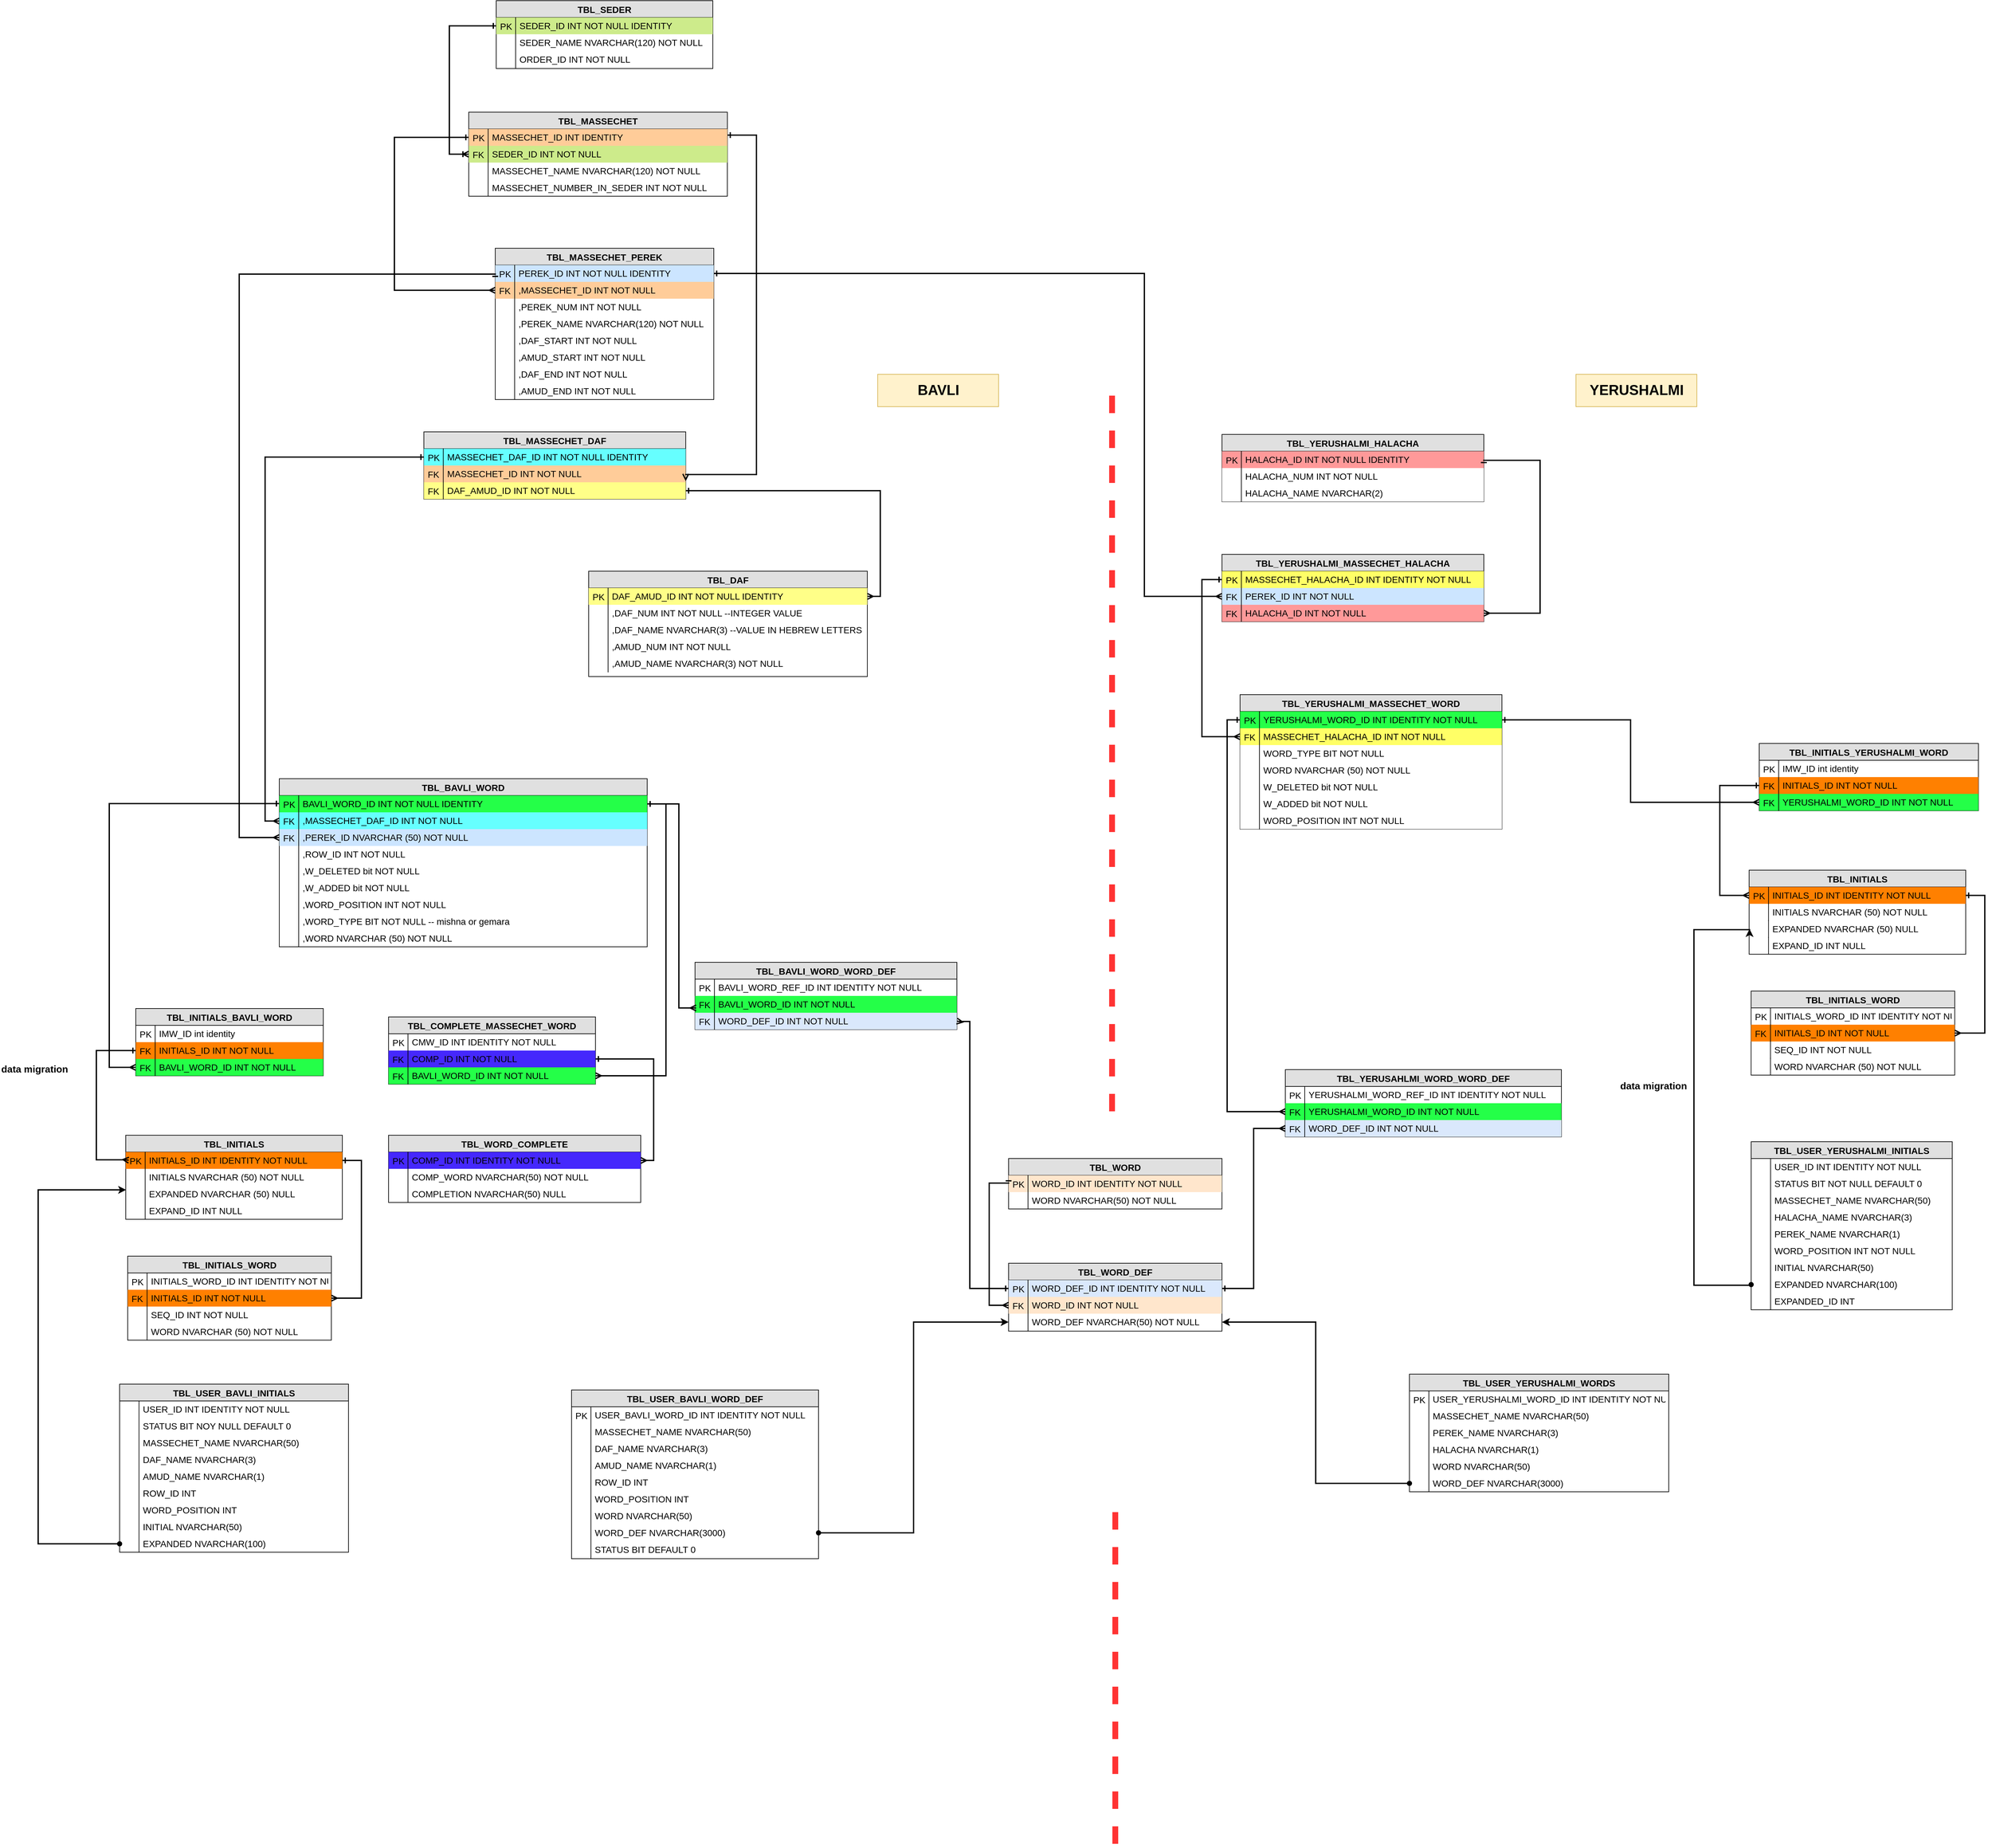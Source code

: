 <mxfile version="11.1.4" type="device"><diagram id="Bk1ZFnEpO-6pjGy5AuZi" name="Page-1"><mxGraphModel dx="2715" dy="2092" grid="1" gridSize="10" guides="1" tooltips="1" connect="1" arrows="1" fold="1" page="1" pageScale="1" pageWidth="850" pageHeight="1100" math="0" shadow="0"><root><mxCell id="0"/><mxCell id="1" parent="0"/><mxCell id="YUyhdA0pz_uNNl78uOKV-800" value="TBL_SEDER" style="swimlane;fontStyle=1;childLayout=stackLayout;horizontal=1;startSize=26;fillColor=#e0e0e0;horizontalStack=0;resizeParent=1;resizeLast=0;collapsible=1;marginBottom=0;swimlaneFillColor=#ffffff;align=center;fontSize=14;" parent="1" vertex="1"><mxGeometry x="287.5" y="-1028" width="335" height="105" as="geometry"/></mxCell><mxCell id="YUyhdA0pz_uNNl78uOKV-801" value="SEDER_ID INT NOT NULL IDENTITY" style="shape=partialRectangle;top=0;left=0;right=0;bottom=0;align=left;verticalAlign=top;spacingTop=-2;fillColor=#cdeb8b;spacingLeft=34;spacingRight=4;overflow=hidden;rotatable=0;points=[[0,0.5],[1,0.5]];portConstraint=eastwest;dropTarget=0;strokeColor=#36393d;fontSize=14;" parent="YUyhdA0pz_uNNl78uOKV-800" vertex="1"><mxGeometry y="26" width="335" height="26" as="geometry"/></mxCell><mxCell id="YUyhdA0pz_uNNl78uOKV-802" value="PK" style="shape=partialRectangle;top=0;left=0;bottom=0;fillColor=none;align=left;verticalAlign=middle;spacingLeft=4;spacingRight=4;overflow=hidden;rotatable=0;points=[];portConstraint=eastwest;part=1;fontSize=14;" parent="YUyhdA0pz_uNNl78uOKV-801" vertex="1" connectable="0"><mxGeometry width="30" height="26" as="geometry"/></mxCell><mxCell id="YUyhdA0pz_uNNl78uOKV-803" value="SEDER_NAME NVARCHAR(120) NOT NULL" style="shape=partialRectangle;top=0;left=0;right=0;bottom=0;align=left;verticalAlign=top;spacingTop=-2;fillColor=none;spacingLeft=34;spacingRight=4;overflow=hidden;rotatable=0;points=[[0,0.5],[1,0.5]];portConstraint=eastwest;dropTarget=0;fontSize=14;" parent="YUyhdA0pz_uNNl78uOKV-800" vertex="1"><mxGeometry y="52" width="335" height="26" as="geometry"/></mxCell><mxCell id="YUyhdA0pz_uNNl78uOKV-804" value="" style="shape=partialRectangle;top=0;left=0;bottom=0;fillColor=none;align=left;verticalAlign=middle;spacingLeft=4;spacingRight=4;overflow=hidden;rotatable=0;points=[];portConstraint=eastwest;part=1;fontSize=14;" parent="YUyhdA0pz_uNNl78uOKV-803" vertex="1" connectable="0"><mxGeometry width="30" height="26" as="geometry"/></mxCell><mxCell id="YUyhdA0pz_uNNl78uOKV-805" value="ORDER_ID INT NOT NULL" style="shape=partialRectangle;top=0;left=0;right=0;bottom=0;align=left;verticalAlign=top;spacingTop=-2;fillColor=none;spacingLeft=34;spacingRight=4;overflow=hidden;rotatable=0;points=[[0,0.5],[1,0.5]];portConstraint=eastwest;dropTarget=0;fontSize=14;" parent="YUyhdA0pz_uNNl78uOKV-800" vertex="1"><mxGeometry y="78" width="335" height="26" as="geometry"/></mxCell><mxCell id="YUyhdA0pz_uNNl78uOKV-806" value="" style="shape=partialRectangle;top=0;left=0;bottom=0;fillColor=none;align=left;verticalAlign=middle;spacingLeft=4;spacingRight=4;overflow=hidden;rotatable=0;points=[];portConstraint=eastwest;part=1;fontSize=14;" parent="YUyhdA0pz_uNNl78uOKV-805" vertex="1" connectable="0"><mxGeometry width="30" height="26" as="geometry"/></mxCell><mxCell id="YUyhdA0pz_uNNl78uOKV-807" value="TBL_MASSECHET" style="swimlane;fontStyle=1;childLayout=stackLayout;horizontal=1;startSize=26;fillColor=#e0e0e0;horizontalStack=0;resizeParent=1;resizeLast=0;collapsible=1;marginBottom=0;swimlaneFillColor=#ffffff;align=center;fontSize=14;" parent="1" vertex="1"><mxGeometry x="245" y="-855.5" width="400" height="130" as="geometry"/></mxCell><mxCell id="YUyhdA0pz_uNNl78uOKV-808" value="MASSECHET_ID INT IDENTITY" style="shape=partialRectangle;top=0;left=0;right=0;bottom=0;align=left;verticalAlign=top;spacingTop=-2;fillColor=#ffcc99;spacingLeft=34;spacingRight=4;overflow=hidden;rotatable=0;points=[[0,0.5],[1,0.5]];portConstraint=eastwest;dropTarget=0;strokeColor=#36393d;fontSize=14;" parent="YUyhdA0pz_uNNl78uOKV-807" vertex="1"><mxGeometry y="26" width="400" height="26" as="geometry"/></mxCell><mxCell id="YUyhdA0pz_uNNl78uOKV-809" value="PK" style="shape=partialRectangle;top=0;left=0;bottom=0;fillColor=none;align=left;verticalAlign=middle;spacingLeft=4;spacingRight=4;overflow=hidden;rotatable=0;points=[];portConstraint=eastwest;part=1;fontSize=14;" parent="YUyhdA0pz_uNNl78uOKV-808" vertex="1" connectable="0"><mxGeometry width="30" height="26" as="geometry"/></mxCell><mxCell id="YUyhdA0pz_uNNl78uOKV-810" value="SEDER_ID INT NOT NULL" style="shape=partialRectangle;top=0;left=0;right=0;bottom=0;align=left;verticalAlign=top;spacingTop=-2;fillColor=#cdeb8b;spacingLeft=34;spacingRight=4;overflow=hidden;rotatable=0;points=[[0,0.5],[1,0.5]];portConstraint=eastwest;dropTarget=0;strokeColor=#36393d;fontSize=14;" parent="YUyhdA0pz_uNNl78uOKV-807" vertex="1"><mxGeometry y="52" width="400" height="26" as="geometry"/></mxCell><mxCell id="YUyhdA0pz_uNNl78uOKV-811" value="FK" style="shape=partialRectangle;top=0;left=0;bottom=0;fillColor=none;align=left;verticalAlign=middle;spacingLeft=4;spacingRight=4;overflow=hidden;rotatable=0;points=[];portConstraint=eastwest;part=1;fontSize=14;" parent="YUyhdA0pz_uNNl78uOKV-810" vertex="1" connectable="0"><mxGeometry width="30" height="26" as="geometry"/></mxCell><mxCell id="YUyhdA0pz_uNNl78uOKV-812" value="MASSECHET_NAME NVARCHAR(120) NOT NULL" style="shape=partialRectangle;top=0;left=0;right=0;bottom=0;align=left;verticalAlign=top;spacingTop=-2;fillColor=none;spacingLeft=34;spacingRight=4;overflow=hidden;rotatable=0;points=[[0,0.5],[1,0.5]];portConstraint=eastwest;dropTarget=0;fontSize=14;" parent="YUyhdA0pz_uNNl78uOKV-807" vertex="1"><mxGeometry y="78" width="400" height="26" as="geometry"/></mxCell><mxCell id="YUyhdA0pz_uNNl78uOKV-813" value="" style="shape=partialRectangle;top=0;left=0;bottom=0;fillColor=none;align=left;verticalAlign=middle;spacingLeft=4;spacingRight=4;overflow=hidden;rotatable=0;points=[];portConstraint=eastwest;part=1;fontSize=14;" parent="YUyhdA0pz_uNNl78uOKV-812" vertex="1" connectable="0"><mxGeometry width="30" height="26" as="geometry"/></mxCell><mxCell id="YUyhdA0pz_uNNl78uOKV-814" value="MASSECHET_NUMBER_IN_SEDER INT NOT NULL" style="shape=partialRectangle;top=0;left=0;right=0;bottom=0;align=left;verticalAlign=top;spacingTop=-2;fillColor=none;spacingLeft=34;spacingRight=4;overflow=hidden;rotatable=0;points=[[0,0.5],[1,0.5]];portConstraint=eastwest;dropTarget=0;fontSize=14;" parent="YUyhdA0pz_uNNl78uOKV-807" vertex="1"><mxGeometry y="104" width="400" height="26" as="geometry"/></mxCell><mxCell id="YUyhdA0pz_uNNl78uOKV-815" value="" style="shape=partialRectangle;top=0;left=0;bottom=0;fillColor=none;align=left;verticalAlign=middle;spacingLeft=4;spacingRight=4;overflow=hidden;rotatable=0;points=[];portConstraint=eastwest;part=1;fontSize=14;" parent="YUyhdA0pz_uNNl78uOKV-814" vertex="1" connectable="0"><mxGeometry width="30" height="26" as="geometry"/></mxCell><mxCell id="YUyhdA0pz_uNNl78uOKV-816" value="TBL_MASSECHET_PEREK" style="swimlane;fontStyle=1;childLayout=stackLayout;horizontal=1;startSize=26;fillColor=#e0e0e0;horizontalStack=0;resizeParent=1;resizeLast=0;collapsible=1;marginBottom=0;swimlaneFillColor=#ffffff;align=center;fontSize=14;" parent="1" vertex="1"><mxGeometry x="286" y="-645" width="338" height="234" as="geometry"/></mxCell><mxCell id="YUyhdA0pz_uNNl78uOKV-817" value="PEREK_ID INT NOT NULL IDENTITY" style="shape=partialRectangle;top=0;left=0;right=0;bottom=0;align=left;verticalAlign=top;spacingTop=-2;fillColor=#CCE5FF;spacingLeft=34;spacingRight=4;overflow=hidden;rotatable=0;points=[[0,0.5],[1,0.5]];portConstraint=eastwest;dropTarget=0;strokeColor=#36393d;fontSize=14;" parent="YUyhdA0pz_uNNl78uOKV-816" vertex="1"><mxGeometry y="26" width="338" height="26" as="geometry"/></mxCell><mxCell id="YUyhdA0pz_uNNl78uOKV-818" value="PK" style="shape=partialRectangle;top=0;left=0;bottom=0;fillColor=none;align=left;verticalAlign=middle;spacingLeft=4;spacingRight=4;overflow=hidden;rotatable=0;points=[];portConstraint=eastwest;part=1;fontSize=14;" parent="YUyhdA0pz_uNNl78uOKV-817" vertex="1" connectable="0"><mxGeometry width="30" height="26" as="geometry"/></mxCell><mxCell id="YUyhdA0pz_uNNl78uOKV-819" value=",MASSECHET_ID INT NOT NULL" style="shape=partialRectangle;top=0;left=0;right=0;bottom=0;align=left;verticalAlign=top;spacingTop=-2;fillColor=#ffcc99;spacingLeft=34;spacingRight=4;overflow=hidden;rotatable=0;points=[[0,0.5],[1,0.5]];portConstraint=eastwest;dropTarget=0;strokeColor=#36393d;fontSize=14;" parent="YUyhdA0pz_uNNl78uOKV-816" vertex="1"><mxGeometry y="52" width="338" height="26" as="geometry"/></mxCell><mxCell id="YUyhdA0pz_uNNl78uOKV-820" value="FK" style="shape=partialRectangle;top=0;left=0;bottom=0;fillColor=none;align=left;verticalAlign=middle;spacingLeft=4;spacingRight=4;overflow=hidden;rotatable=0;points=[];portConstraint=eastwest;part=1;fontSize=14;" parent="YUyhdA0pz_uNNl78uOKV-819" vertex="1" connectable="0"><mxGeometry width="30" height="26" as="geometry"/></mxCell><mxCell id="YUyhdA0pz_uNNl78uOKV-821" value=",PEREK_NUM INT NOT NULL" style="shape=partialRectangle;top=0;left=0;right=0;bottom=0;align=left;verticalAlign=top;spacingTop=-2;fillColor=none;spacingLeft=34;spacingRight=4;overflow=hidden;rotatable=0;points=[[0,0.5],[1,0.5]];portConstraint=eastwest;dropTarget=0;fontSize=14;" parent="YUyhdA0pz_uNNl78uOKV-816" vertex="1"><mxGeometry y="78" width="338" height="26" as="geometry"/></mxCell><mxCell id="YUyhdA0pz_uNNl78uOKV-822" value="" style="shape=partialRectangle;top=0;left=0;bottom=0;fillColor=none;align=left;verticalAlign=middle;spacingLeft=4;spacingRight=4;overflow=hidden;rotatable=0;points=[];portConstraint=eastwest;part=1;fontSize=14;" parent="YUyhdA0pz_uNNl78uOKV-821" vertex="1" connectable="0"><mxGeometry width="30" height="26" as="geometry"/></mxCell><mxCell id="YUyhdA0pz_uNNl78uOKV-823" value=",PEREK_NAME NVARCHAR(120) NOT NULL" style="shape=partialRectangle;top=0;left=0;right=0;bottom=0;align=left;verticalAlign=top;spacingTop=-2;fillColor=none;spacingLeft=34;spacingRight=4;overflow=hidden;rotatable=0;points=[[0,0.5],[1,0.5]];portConstraint=eastwest;dropTarget=0;fontSize=14;" parent="YUyhdA0pz_uNNl78uOKV-816" vertex="1"><mxGeometry y="104" width="338" height="26" as="geometry"/></mxCell><mxCell id="YUyhdA0pz_uNNl78uOKV-824" value="" style="shape=partialRectangle;top=0;left=0;bottom=0;fillColor=none;align=left;verticalAlign=middle;spacingLeft=4;spacingRight=4;overflow=hidden;rotatable=0;points=[];portConstraint=eastwest;part=1;fontSize=14;" parent="YUyhdA0pz_uNNl78uOKV-823" vertex="1" connectable="0"><mxGeometry width="30" height="26" as="geometry"/></mxCell><mxCell id="YUyhdA0pz_uNNl78uOKV-825" value=",DAF_START INT NOT NULL" style="shape=partialRectangle;top=0;left=0;right=0;bottom=0;align=left;verticalAlign=top;spacingTop=-2;fillColor=none;spacingLeft=34;spacingRight=4;overflow=hidden;rotatable=0;points=[[0,0.5],[1,0.5]];portConstraint=eastwest;dropTarget=0;fontSize=14;" parent="YUyhdA0pz_uNNl78uOKV-816" vertex="1"><mxGeometry y="130" width="338" height="26" as="geometry"/></mxCell><mxCell id="YUyhdA0pz_uNNl78uOKV-826" value="" style="shape=partialRectangle;top=0;left=0;bottom=0;fillColor=none;align=left;verticalAlign=middle;spacingLeft=4;spacingRight=4;overflow=hidden;rotatable=0;points=[];portConstraint=eastwest;part=1;" parent="YUyhdA0pz_uNNl78uOKV-825" vertex="1" connectable="0"><mxGeometry width="30" height="26" as="geometry"/></mxCell><mxCell id="YUyhdA0pz_uNNl78uOKV-827" value=",AMUD_START INT NOT NULL" style="shape=partialRectangle;top=0;left=0;right=0;bottom=0;align=left;verticalAlign=top;spacingTop=-2;fillColor=none;spacingLeft=34;spacingRight=4;overflow=hidden;rotatable=0;points=[[0,0.5],[1,0.5]];portConstraint=eastwest;dropTarget=0;fontSize=14;" parent="YUyhdA0pz_uNNl78uOKV-816" vertex="1"><mxGeometry y="156" width="338" height="26" as="geometry"/></mxCell><mxCell id="YUyhdA0pz_uNNl78uOKV-828" value="" style="shape=partialRectangle;top=0;left=0;bottom=0;fillColor=none;align=left;verticalAlign=middle;spacingLeft=4;spacingRight=4;overflow=hidden;rotatable=0;points=[];portConstraint=eastwest;part=1;" parent="YUyhdA0pz_uNNl78uOKV-827" vertex="1" connectable="0"><mxGeometry width="30" height="26" as="geometry"/></mxCell><mxCell id="YUyhdA0pz_uNNl78uOKV-829" value=",DAF_END INT NOT NULL" style="shape=partialRectangle;top=0;left=0;right=0;bottom=0;align=left;verticalAlign=top;spacingTop=-2;fillColor=none;spacingLeft=34;spacingRight=4;overflow=hidden;rotatable=0;points=[[0,0.5],[1,0.5]];portConstraint=eastwest;dropTarget=0;fontSize=14;" parent="YUyhdA0pz_uNNl78uOKV-816" vertex="1"><mxGeometry y="182" width="338" height="26" as="geometry"/></mxCell><mxCell id="YUyhdA0pz_uNNl78uOKV-830" value="" style="shape=partialRectangle;top=0;left=0;bottom=0;fillColor=none;align=left;verticalAlign=middle;spacingLeft=4;spacingRight=4;overflow=hidden;rotatable=0;points=[];portConstraint=eastwest;part=1;" parent="YUyhdA0pz_uNNl78uOKV-829" vertex="1" connectable="0"><mxGeometry width="30" height="26" as="geometry"/></mxCell><mxCell id="YUyhdA0pz_uNNl78uOKV-831" value=",AMUD_END INT NOT NULL" style="shape=partialRectangle;top=0;left=0;right=0;bottom=0;align=left;verticalAlign=top;spacingTop=-2;fillColor=none;spacingLeft=34;spacingRight=4;overflow=hidden;rotatable=0;points=[[0,0.5],[1,0.5]];portConstraint=eastwest;dropTarget=0;fontSize=14;" parent="YUyhdA0pz_uNNl78uOKV-816" vertex="1"><mxGeometry y="208" width="338" height="26" as="geometry"/></mxCell><mxCell id="YUyhdA0pz_uNNl78uOKV-832" value="" style="shape=partialRectangle;top=0;left=0;bottom=0;fillColor=none;align=left;verticalAlign=middle;spacingLeft=4;spacingRight=4;overflow=hidden;rotatable=0;points=[];portConstraint=eastwest;part=1;" parent="YUyhdA0pz_uNNl78uOKV-831" vertex="1" connectable="0"><mxGeometry width="30" height="26" as="geometry"/></mxCell><mxCell id="YUyhdA0pz_uNNl78uOKV-833" style="edgeStyle=orthogonalEdgeStyle;rounded=0;orthogonalLoop=1;jettySize=auto;html=1;startArrow=ERone;startFill=0;endArrow=ERmany;endFill=0;strokeWidth=2;entryX=0;entryY=0.5;entryDx=0;entryDy=0;" parent="1" source="YUyhdA0pz_uNNl78uOKV-808" target="YUyhdA0pz_uNNl78uOKV-819" edge="1"><mxGeometry relative="1" as="geometry"><Array as="points"><mxPoint x="130" y="-817"/><mxPoint x="130" y="-580"/></Array><mxPoint x="50" y="-595" as="targetPoint"/></mxGeometry></mxCell><mxCell id="YUyhdA0pz_uNNl78uOKV-834" style="edgeStyle=orthogonalEdgeStyle;rounded=0;orthogonalLoop=1;jettySize=auto;html=1;exitX=0;exitY=0.5;exitDx=0;exitDy=0;entryX=0;entryY=0.5;entryDx=0;entryDy=0;startArrow=ERone;startFill=0;endArrow=ERoneToMany;endFill=0;strokeWidth=2;" parent="1" source="YUyhdA0pz_uNNl78uOKV-801" target="YUyhdA0pz_uNNl78uOKV-810" edge="1"><mxGeometry relative="1" as="geometry"><Array as="points"><mxPoint x="215" y="-989"/><mxPoint x="215" y="-790"/></Array></mxGeometry></mxCell><mxCell id="YUyhdA0pz_uNNl78uOKV-835" value="TBL_DAF" style="swimlane;fontStyle=1;childLayout=stackLayout;horizontal=1;startSize=26;fillColor=#e0e0e0;horizontalStack=0;resizeParent=1;resizeLast=0;collapsible=1;marginBottom=0;swimlaneFillColor=#ffffff;align=center;fontSize=14;" parent="1" vertex="1"><mxGeometry x="430.5" y="-145.5" width="431" height="163" as="geometry"/></mxCell><mxCell id="YUyhdA0pz_uNNl78uOKV-836" value="DAF_AMUD_ID INT NOT NULL IDENTITY" style="shape=partialRectangle;top=0;left=0;right=0;bottom=0;align=left;verticalAlign=top;spacingTop=-2;fillColor=#ffff88;spacingLeft=34;spacingRight=4;overflow=hidden;rotatable=0;points=[[0,0.5],[1,0.5]];portConstraint=eastwest;dropTarget=0;strokeColor=#36393d;fontSize=14;" parent="YUyhdA0pz_uNNl78uOKV-835" vertex="1"><mxGeometry y="26" width="431" height="26" as="geometry"/></mxCell><mxCell id="YUyhdA0pz_uNNl78uOKV-837" value="PK" style="shape=partialRectangle;top=0;left=0;bottom=0;fillColor=none;align=left;verticalAlign=middle;spacingLeft=4;spacingRight=4;overflow=hidden;rotatable=0;points=[];portConstraint=eastwest;part=1;fontSize=14;" parent="YUyhdA0pz_uNNl78uOKV-836" vertex="1" connectable="0"><mxGeometry width="30" height="26" as="geometry"/></mxCell><mxCell id="YUyhdA0pz_uNNl78uOKV-838" value=",DAF_NUM INT NOT NULL --INTEGER VALUE" style="shape=partialRectangle;top=0;left=0;right=0;bottom=0;align=left;verticalAlign=top;spacingTop=-2;fillColor=none;spacingLeft=34;spacingRight=4;overflow=hidden;rotatable=0;points=[[0,0.5],[1,0.5]];portConstraint=eastwest;dropTarget=0;fontSize=14;" parent="YUyhdA0pz_uNNl78uOKV-835" vertex="1"><mxGeometry y="52" width="431" height="26" as="geometry"/></mxCell><mxCell id="YUyhdA0pz_uNNl78uOKV-839" value="" style="shape=partialRectangle;top=0;left=0;bottom=0;fillColor=none;align=left;verticalAlign=middle;spacingLeft=4;spacingRight=4;overflow=hidden;rotatable=0;points=[];portConstraint=eastwest;part=1;fontSize=14;" parent="YUyhdA0pz_uNNl78uOKV-838" vertex="1" connectable="0"><mxGeometry width="30" height="26" as="geometry"/></mxCell><mxCell id="YUyhdA0pz_uNNl78uOKV-840" value=",DAF_NAME NVARCHAR(3) --VALUE IN HEBREW LETTERS" style="shape=partialRectangle;top=0;left=0;right=0;bottom=0;align=left;verticalAlign=top;spacingTop=-2;fillColor=none;spacingLeft=34;spacingRight=4;overflow=hidden;rotatable=0;points=[[0,0.5],[1,0.5]];portConstraint=eastwest;dropTarget=0;fontSize=14;" parent="YUyhdA0pz_uNNl78uOKV-835" vertex="1"><mxGeometry y="78" width="431" height="26" as="geometry"/></mxCell><mxCell id="YUyhdA0pz_uNNl78uOKV-841" value="" style="shape=partialRectangle;top=0;left=0;bottom=0;fillColor=none;align=left;verticalAlign=middle;spacingLeft=4;spacingRight=4;overflow=hidden;rotatable=0;points=[];portConstraint=eastwest;part=1;fontSize=14;" parent="YUyhdA0pz_uNNl78uOKV-840" vertex="1" connectable="0"><mxGeometry width="30" height="26" as="geometry"/></mxCell><mxCell id="YUyhdA0pz_uNNl78uOKV-842" value=",AMUD_NUM INT NOT NULL" style="shape=partialRectangle;top=0;left=0;right=0;bottom=0;align=left;verticalAlign=top;spacingTop=-2;fillColor=none;spacingLeft=34;spacingRight=4;overflow=hidden;rotatable=0;points=[[0,0.5],[1,0.5]];portConstraint=eastwest;dropTarget=0;fontSize=14;" parent="YUyhdA0pz_uNNl78uOKV-835" vertex="1"><mxGeometry y="104" width="431" height="26" as="geometry"/></mxCell><mxCell id="YUyhdA0pz_uNNl78uOKV-843" value="" style="shape=partialRectangle;top=0;left=0;bottom=0;fillColor=none;align=left;verticalAlign=middle;spacingLeft=4;spacingRight=4;overflow=hidden;rotatable=0;points=[];portConstraint=eastwest;part=1;fontSize=14;" parent="YUyhdA0pz_uNNl78uOKV-842" vertex="1" connectable="0"><mxGeometry width="30" height="26" as="geometry"/></mxCell><mxCell id="YUyhdA0pz_uNNl78uOKV-844" value=",AMUD_NAME NVARCHAR(3) NOT NULL" style="shape=partialRectangle;top=0;left=0;right=0;bottom=0;align=left;verticalAlign=top;spacingTop=-2;fillColor=none;spacingLeft=34;spacingRight=4;overflow=hidden;rotatable=0;points=[[0,0.5],[1,0.5]];portConstraint=eastwest;dropTarget=0;fontSize=14;" parent="YUyhdA0pz_uNNl78uOKV-835" vertex="1"><mxGeometry y="130" width="431" height="26" as="geometry"/></mxCell><mxCell id="YUyhdA0pz_uNNl78uOKV-845" value="" style="shape=partialRectangle;top=0;left=0;bottom=0;fillColor=none;align=left;verticalAlign=middle;spacingLeft=4;spacingRight=4;overflow=hidden;rotatable=0;points=[];portConstraint=eastwest;part=1;fontSize=14;" parent="YUyhdA0pz_uNNl78uOKV-844" vertex="1" connectable="0"><mxGeometry width="30" height="26" as="geometry"/></mxCell><mxCell id="YUyhdA0pz_uNNl78uOKV-846" value="TBL_MASSECHET_DAF" style="swimlane;fontStyle=1;childLayout=stackLayout;horizontal=1;startSize=26;fillColor=#e0e0e0;horizontalStack=0;resizeParent=1;resizeLast=0;collapsible=1;marginBottom=0;swimlaneFillColor=#ffffff;align=center;fontSize=14;" parent="1" vertex="1"><mxGeometry x="175.6" y="-361" width="405" height="104" as="geometry"/></mxCell><mxCell id="YUyhdA0pz_uNNl78uOKV-847" value="MASSECHET_DAF_ID INT NOT NULL  IDENTITY" style="shape=partialRectangle;top=0;left=0;right=0;bottom=0;align=left;verticalAlign=top;spacingTop=-2;fillColor=#66FFFF;spacingLeft=34;spacingRight=4;overflow=hidden;rotatable=0;points=[[0,0.5],[1,0.5]];portConstraint=eastwest;dropTarget=0;fontSize=14;strokeColor=#666666;fontColor=#000000;fontStyle=0" parent="YUyhdA0pz_uNNl78uOKV-846" vertex="1"><mxGeometry y="26" width="405" height="26" as="geometry"/></mxCell><mxCell id="YUyhdA0pz_uNNl78uOKV-848" value="PK" style="shape=partialRectangle;top=0;left=0;bottom=0;fillColor=none;align=left;verticalAlign=middle;spacingLeft=4;spacingRight=4;overflow=hidden;rotatable=0;points=[];portConstraint=eastwest;part=1;fontSize=14;" parent="YUyhdA0pz_uNNl78uOKV-847" vertex="1" connectable="0"><mxGeometry width="30" height="26" as="geometry"/></mxCell><mxCell id="YUyhdA0pz_uNNl78uOKV-849" value="MASSECHET_ID INT NOT NULL" style="shape=partialRectangle;top=0;left=0;right=0;bottom=0;align=left;verticalAlign=top;spacingTop=-2;fillColor=#ffcc99;spacingLeft=34;spacingRight=4;overflow=hidden;rotatable=0;points=[[0,0.5],[1,0.5]];portConstraint=eastwest;dropTarget=0;fontSize=14;strokeColor=#36393d;" parent="YUyhdA0pz_uNNl78uOKV-846" vertex="1"><mxGeometry y="52" width="405" height="26" as="geometry"/></mxCell><mxCell id="YUyhdA0pz_uNNl78uOKV-850" value="FK" style="shape=partialRectangle;top=0;left=0;bottom=0;fillColor=none;align=left;verticalAlign=middle;spacingLeft=4;spacingRight=4;overflow=hidden;rotatable=0;points=[];portConstraint=eastwest;part=1;fontSize=14;" parent="YUyhdA0pz_uNNl78uOKV-849" vertex="1" connectable="0"><mxGeometry width="30" height="26" as="geometry"/></mxCell><mxCell id="YUyhdA0pz_uNNl78uOKV-851" value="DAF_AMUD_ID INT NOT NULL" style="shape=partialRectangle;top=0;left=0;right=0;bottom=0;align=left;verticalAlign=top;spacingTop=-2;fillColor=#ffff88;spacingLeft=34;spacingRight=4;overflow=hidden;rotatable=0;points=[[0,0.5],[1,0.5]];portConstraint=eastwest;dropTarget=0;fontSize=14;strokeColor=#36393d;" parent="YUyhdA0pz_uNNl78uOKV-846" vertex="1"><mxGeometry y="78" width="405" height="26" as="geometry"/></mxCell><mxCell id="YUyhdA0pz_uNNl78uOKV-852" value="FK" style="shape=partialRectangle;top=0;left=0;bottom=0;fillColor=none;align=left;verticalAlign=middle;spacingLeft=4;spacingRight=4;overflow=hidden;rotatable=0;points=[];portConstraint=eastwest;part=1;fontSize=14;" parent="YUyhdA0pz_uNNl78uOKV-851" vertex="1" connectable="0"><mxGeometry width="30" height="26" as="geometry"/></mxCell><mxCell id="YUyhdA0pz_uNNl78uOKV-853" style="edgeStyle=orthogonalEdgeStyle;rounded=0;orthogonalLoop=1;jettySize=auto;html=1;entryX=1;entryY=0.5;entryDx=0;entryDy=0;fontSize=14;startArrow=ERone;startFill=0;endArrow=ERmany;endFill=0;strokeWidth=2;" parent="1" source="YUyhdA0pz_uNNl78uOKV-808" target="YUyhdA0pz_uNNl78uOKV-849" edge="1"><mxGeometry relative="1" as="geometry"><Array as="points"><mxPoint x="690" y="-820"/><mxPoint x="690" y="-295"/></Array></mxGeometry></mxCell><mxCell id="YUyhdA0pz_uNNl78uOKV-854" value="TBL_BAVLI_WORD" style="swimlane;fontStyle=1;childLayout=stackLayout;horizontal=1;startSize=26;fillColor=#e0e0e0;horizontalStack=0;resizeParent=1;resizeLast=0;collapsible=1;marginBottom=0;swimlaneFillColor=#ffffff;align=center;fontSize=14;" parent="1" vertex="1"><mxGeometry x="-48" y="175.5" width="569" height="260" as="geometry"/></mxCell><mxCell id="YUyhdA0pz_uNNl78uOKV-855" value="BAVLI_WORD_ID INT NOT NULL IDENTITY" style="shape=partialRectangle;top=0;left=0;right=0;bottom=0;align=left;verticalAlign=top;spacingTop=-2;fillColor=#24FF48;spacingLeft=34;spacingRight=4;overflow=hidden;rotatable=0;points=[[0,0.5],[1,0.5]];portConstraint=eastwest;dropTarget=0;fontSize=14;strokeColor=#d6b656;" parent="YUyhdA0pz_uNNl78uOKV-854" vertex="1"><mxGeometry y="26" width="569" height="26" as="geometry"/></mxCell><mxCell id="YUyhdA0pz_uNNl78uOKV-856" value="PK" style="shape=partialRectangle;top=0;left=0;bottom=0;fillColor=none;align=left;verticalAlign=middle;spacingLeft=4;spacingRight=4;overflow=hidden;rotatable=0;points=[];portConstraint=eastwest;part=1;fontSize=14;" parent="YUyhdA0pz_uNNl78uOKV-855" vertex="1" connectable="0"><mxGeometry width="30" height="26" as="geometry"/></mxCell><mxCell id="YUyhdA0pz_uNNl78uOKV-857" value=",MASSECHET_DAF_ID INT NOT NULL" style="shape=partialRectangle;top=0;left=0;right=0;bottom=0;align=left;verticalAlign=top;spacingTop=-2;fillColor=#66FFFF;spacingLeft=34;spacingRight=4;overflow=hidden;rotatable=0;points=[[0,0.5],[1,0.5]];portConstraint=eastwest;dropTarget=0;fontSize=14;strokeColor=#6c8ebf;" parent="YUyhdA0pz_uNNl78uOKV-854" vertex="1"><mxGeometry y="52" width="569" height="26" as="geometry"/></mxCell><mxCell id="YUyhdA0pz_uNNl78uOKV-858" value="FK" style="shape=partialRectangle;top=0;left=0;bottom=0;fillColor=none;align=left;verticalAlign=middle;spacingLeft=4;spacingRight=4;overflow=hidden;rotatable=0;points=[];portConstraint=eastwest;part=1;fontSize=14;" parent="YUyhdA0pz_uNNl78uOKV-857" vertex="1" connectable="0"><mxGeometry width="30" height="26" as="geometry"/></mxCell><mxCell id="YUyhdA0pz_uNNl78uOKV-859" value=",PEREK_ID NVARCHAR (50) NOT NULL" style="shape=partialRectangle;top=0;left=0;right=0;bottom=0;align=left;verticalAlign=top;spacingTop=-2;fillColor=#CCE5FF;spacingLeft=34;spacingRight=4;overflow=hidden;rotatable=0;points=[[0,0.5],[1,0.5]];portConstraint=eastwest;dropTarget=0;fontSize=14;strokeColor=#d6b656;" parent="YUyhdA0pz_uNNl78uOKV-854" vertex="1"><mxGeometry y="78" width="569" height="26" as="geometry"/></mxCell><mxCell id="YUyhdA0pz_uNNl78uOKV-860" value="FK" style="shape=partialRectangle;top=0;left=0;bottom=0;fillColor=none;align=left;verticalAlign=middle;spacingLeft=4;spacingRight=4;overflow=hidden;rotatable=0;points=[];portConstraint=eastwest;part=1;fontSize=14;" parent="YUyhdA0pz_uNNl78uOKV-859" vertex="1" connectable="0"><mxGeometry width="30" height="26" as="geometry"/></mxCell><mxCell id="YUyhdA0pz_uNNl78uOKV-861" value=",ROW_ID INT NOT NULL" style="shape=partialRectangle;top=0;left=0;right=0;bottom=0;align=left;verticalAlign=top;spacingTop=-2;fillColor=none;spacingLeft=34;spacingRight=4;overflow=hidden;rotatable=0;points=[[0,0.5],[1,0.5]];portConstraint=eastwest;dropTarget=0;fontSize=14;" parent="YUyhdA0pz_uNNl78uOKV-854" vertex="1"><mxGeometry y="104" width="569" height="26" as="geometry"/></mxCell><mxCell id="YUyhdA0pz_uNNl78uOKV-862" value="" style="shape=partialRectangle;top=0;left=0;bottom=0;fillColor=none;align=left;verticalAlign=middle;spacingLeft=4;spacingRight=4;overflow=hidden;rotatable=0;points=[];portConstraint=eastwest;part=1;fontSize=14;" parent="YUyhdA0pz_uNNl78uOKV-861" vertex="1" connectable="0"><mxGeometry width="30" height="26" as="geometry"/></mxCell><mxCell id="YUyhdA0pz_uNNl78uOKV-863" value=",W_DELETED bit NOT NULL" style="shape=partialRectangle;top=0;left=0;right=0;bottom=0;align=left;verticalAlign=top;spacingTop=-2;fillColor=none;spacingLeft=34;spacingRight=4;overflow=hidden;rotatable=0;points=[[0,0.5],[1,0.5]];portConstraint=eastwest;dropTarget=0;fontSize=14;" parent="YUyhdA0pz_uNNl78uOKV-854" vertex="1"><mxGeometry y="130" width="569" height="26" as="geometry"/></mxCell><mxCell id="YUyhdA0pz_uNNl78uOKV-864" value="" style="shape=partialRectangle;top=0;left=0;bottom=0;fillColor=none;align=left;verticalAlign=middle;spacingLeft=4;spacingRight=4;overflow=hidden;rotatable=0;points=[];portConstraint=eastwest;part=1;fontSize=14;" parent="YUyhdA0pz_uNNl78uOKV-863" vertex="1" connectable="0"><mxGeometry width="30" height="26" as="geometry"/></mxCell><mxCell id="YUyhdA0pz_uNNl78uOKV-865" value=",W_ADDED bit NOT NULL" style="shape=partialRectangle;top=0;left=0;right=0;bottom=0;align=left;verticalAlign=top;spacingTop=-2;fillColor=none;spacingLeft=34;spacingRight=4;overflow=hidden;rotatable=0;points=[[0,0.5],[1,0.5]];portConstraint=eastwest;dropTarget=0;fontSize=14;" parent="YUyhdA0pz_uNNl78uOKV-854" vertex="1"><mxGeometry y="156" width="569" height="26" as="geometry"/></mxCell><mxCell id="YUyhdA0pz_uNNl78uOKV-866" value="" style="shape=partialRectangle;top=0;left=0;bottom=0;fillColor=none;align=left;verticalAlign=middle;spacingLeft=4;spacingRight=4;overflow=hidden;rotatable=0;points=[];portConstraint=eastwest;part=1;fontSize=14;" parent="YUyhdA0pz_uNNl78uOKV-865" vertex="1" connectable="0"><mxGeometry width="30" height="26" as="geometry"/></mxCell><mxCell id="YUyhdA0pz_uNNl78uOKV-867" value=",WORD_POSITION INT NOT NULL" style="shape=partialRectangle;top=0;left=0;right=0;bottom=0;align=left;verticalAlign=top;spacingTop=-2;fillColor=none;spacingLeft=34;spacingRight=4;overflow=hidden;rotatable=0;points=[[0,0.5],[1,0.5]];portConstraint=eastwest;dropTarget=0;fontSize=14;" parent="YUyhdA0pz_uNNl78uOKV-854" vertex="1"><mxGeometry y="182" width="569" height="26" as="geometry"/></mxCell><mxCell id="YUyhdA0pz_uNNl78uOKV-868" value="" style="shape=partialRectangle;top=0;left=0;bottom=0;fillColor=none;align=left;verticalAlign=middle;spacingLeft=4;spacingRight=4;overflow=hidden;rotatable=0;points=[];portConstraint=eastwest;part=1;fontSize=14;" parent="YUyhdA0pz_uNNl78uOKV-867" vertex="1" connectable="0"><mxGeometry width="30" height="26" as="geometry"/></mxCell><mxCell id="YUyhdA0pz_uNNl78uOKV-869" value=",WORD_TYPE BIT NOT NULL -- mishna or gemara" style="shape=partialRectangle;top=0;left=0;right=0;bottom=0;align=left;verticalAlign=top;spacingTop=-2;fillColor=none;spacingLeft=34;spacingRight=4;overflow=hidden;rotatable=0;points=[[0,0.5],[1,0.5]];portConstraint=eastwest;dropTarget=0;fontSize=14;" parent="YUyhdA0pz_uNNl78uOKV-854" vertex="1"><mxGeometry y="208" width="569" height="26" as="geometry"/></mxCell><mxCell id="YUyhdA0pz_uNNl78uOKV-870" value="" style="shape=partialRectangle;top=0;left=0;bottom=0;fillColor=none;align=left;verticalAlign=middle;spacingLeft=4;spacingRight=4;overflow=hidden;rotatable=0;points=[];portConstraint=eastwest;part=1;fontSize=14;" parent="YUyhdA0pz_uNNl78uOKV-869" vertex="1" connectable="0"><mxGeometry width="30" height="26" as="geometry"/></mxCell><mxCell id="YUyhdA0pz_uNNl78uOKV-871" value=",WORD NVARCHAR (50) NOT NULL" style="shape=partialRectangle;top=0;left=0;right=0;bottom=0;align=left;verticalAlign=top;spacingTop=-2;fillColor=none;spacingLeft=34;spacingRight=4;overflow=hidden;rotatable=0;points=[[0,0.5],[1,0.5]];portConstraint=eastwest;dropTarget=0;fontSize=14;" parent="YUyhdA0pz_uNNl78uOKV-854" vertex="1"><mxGeometry y="234" width="569" height="26" as="geometry"/></mxCell><mxCell id="YUyhdA0pz_uNNl78uOKV-872" value="" style="shape=partialRectangle;top=0;left=0;bottom=0;fillColor=none;align=left;verticalAlign=middle;spacingLeft=4;spacingRight=4;overflow=hidden;rotatable=0;points=[];portConstraint=eastwest;part=1;fontSize=14;" parent="YUyhdA0pz_uNNl78uOKV-871" vertex="1" connectable="0"><mxGeometry width="30" height="26" as="geometry"/></mxCell><mxCell id="YUyhdA0pz_uNNl78uOKV-873" style="edgeStyle=orthogonalEdgeStyle;rounded=0;orthogonalLoop=1;jettySize=auto;html=1;exitX=1;exitY=0.5;exitDx=0;exitDy=0;entryX=1;entryY=0.5;entryDx=0;entryDy=0;startArrow=ERone;startFill=0;endArrow=ERmany;endFill=0;strokeWidth=2;" parent="1" source="YUyhdA0pz_uNNl78uOKV-851" target="YUyhdA0pz_uNNl78uOKV-836" edge="1"><mxGeometry relative="1" as="geometry"/></mxCell><mxCell id="YUyhdA0pz_uNNl78uOKV-874" style="edgeStyle=orthogonalEdgeStyle;rounded=0;orthogonalLoop=1;jettySize=auto;html=1;startArrow=ERone;startFill=0;endArrow=ERmany;endFill=0;strokeWidth=2;exitX=0;exitY=0.5;exitDx=0;exitDy=0;" parent="1" source="YUyhdA0pz_uNNl78uOKV-847" edge="1"><mxGeometry relative="1" as="geometry"><Array as="points"><mxPoint x="-70" y="-322"/><mxPoint x="-70" y="241"/></Array><mxPoint x="-48" y="241" as="targetPoint"/><mxPoint x="160" y="-322" as="sourcePoint"/></mxGeometry></mxCell><mxCell id="YUyhdA0pz_uNNl78uOKV-875" style="edgeStyle=orthogonalEdgeStyle;rounded=0;orthogonalLoop=1;jettySize=auto;html=1;exitX=0;exitY=0.5;exitDx=0;exitDy=0;entryX=0;entryY=0.5;entryDx=0;entryDy=0;startArrow=ERone;startFill=0;endArrow=ERmany;endFill=0;strokeWidth=2;" parent="1" source="YUyhdA0pz_uNNl78uOKV-817" target="YUyhdA0pz_uNNl78uOKV-859" edge="1"><mxGeometry relative="1" as="geometry"><Array as="points"><mxPoint x="-110" y="-605"/><mxPoint x="-110" y="266"/></Array></mxGeometry></mxCell><mxCell id="YUyhdA0pz_uNNl78uOKV-876" value="TBL_INITIALS" style="swimlane;fontStyle=1;childLayout=stackLayout;horizontal=1;startSize=26;fillColor=#e0e0e0;horizontalStack=0;resizeParent=1;resizeLast=0;collapsible=1;marginBottom=0;swimlaneFillColor=#ffffff;align=center;fontSize=14;" parent="1" vertex="1"><mxGeometry x="-285.5" y="727" width="335" height="130" as="geometry"/></mxCell><mxCell id="YUyhdA0pz_uNNl78uOKV-877" value="INITIALS_ID INT IDENTITY NOT NULL" style="shape=partialRectangle;top=0;left=0;right=0;bottom=0;align=left;verticalAlign=top;spacingTop=-2;fillColor=#FF8000;spacingLeft=34;spacingRight=4;overflow=hidden;rotatable=0;points=[[0,0.5],[1,0.5]];portConstraint=eastwest;dropTarget=0;fontSize=14;strokeColor=#82b366;" parent="YUyhdA0pz_uNNl78uOKV-876" vertex="1"><mxGeometry y="26" width="335" height="26" as="geometry"/></mxCell><mxCell id="YUyhdA0pz_uNNl78uOKV-878" value="PK" style="shape=partialRectangle;top=0;left=0;bottom=0;fillColor=none;align=left;verticalAlign=middle;spacingLeft=4;spacingRight=4;overflow=hidden;rotatable=0;points=[];portConstraint=eastwest;part=1;fontSize=14;" parent="YUyhdA0pz_uNNl78uOKV-877" vertex="1" connectable="0"><mxGeometry width="30" height="26" as="geometry"/></mxCell><mxCell id="YUyhdA0pz_uNNl78uOKV-879" value="INITIALS NVARCHAR (50) NOT NULL" style="shape=partialRectangle;top=0;left=0;right=0;bottom=0;align=left;verticalAlign=top;spacingTop=-2;fillColor=none;spacingLeft=34;spacingRight=4;overflow=hidden;rotatable=0;points=[[0,0.5],[1,0.5]];portConstraint=eastwest;dropTarget=0;fontSize=14;" parent="YUyhdA0pz_uNNl78uOKV-876" vertex="1"><mxGeometry y="52" width="335" height="26" as="geometry"/></mxCell><mxCell id="YUyhdA0pz_uNNl78uOKV-880" value="" style="shape=partialRectangle;top=0;left=0;bottom=0;fillColor=none;align=left;verticalAlign=middle;spacingLeft=4;spacingRight=4;overflow=hidden;rotatable=0;points=[];portConstraint=eastwest;part=1;fontSize=14;" parent="YUyhdA0pz_uNNl78uOKV-879" vertex="1" connectable="0"><mxGeometry width="30" height="26" as="geometry"/></mxCell><mxCell id="YUyhdA0pz_uNNl78uOKV-881" value="EXPANDED NVARCHAR (50)  NULL" style="shape=partialRectangle;top=0;left=0;right=0;bottom=0;align=left;verticalAlign=top;spacingTop=-2;fillColor=none;spacingLeft=34;spacingRight=4;overflow=hidden;rotatable=0;points=[[0,0.5],[1,0.5]];portConstraint=eastwest;dropTarget=0;fontSize=14;" parent="YUyhdA0pz_uNNl78uOKV-876" vertex="1"><mxGeometry y="78" width="335" height="26" as="geometry"/></mxCell><mxCell id="YUyhdA0pz_uNNl78uOKV-882" value="" style="shape=partialRectangle;top=0;left=0;bottom=0;fillColor=none;align=left;verticalAlign=middle;spacingLeft=4;spacingRight=4;overflow=hidden;rotatable=0;points=[];portConstraint=eastwest;part=1;fontSize=14;" parent="YUyhdA0pz_uNNl78uOKV-881" vertex="1" connectable="0"><mxGeometry width="30" height="26" as="geometry"/></mxCell><mxCell id="YUyhdA0pz_uNNl78uOKV-883" value="EXPAND_ID INT  NULL" style="shape=partialRectangle;top=0;left=0;right=0;bottom=0;align=left;verticalAlign=top;spacingTop=-2;fillColor=none;spacingLeft=34;spacingRight=4;overflow=hidden;rotatable=0;points=[[0,0.5],[1,0.5]];portConstraint=eastwest;dropTarget=0;fontSize=14;" parent="YUyhdA0pz_uNNl78uOKV-876" vertex="1"><mxGeometry y="104" width="335" height="26" as="geometry"/></mxCell><mxCell id="YUyhdA0pz_uNNl78uOKV-884" value="" style="shape=partialRectangle;top=0;left=0;bottom=0;fillColor=none;align=left;verticalAlign=middle;spacingLeft=4;spacingRight=4;overflow=hidden;rotatable=0;points=[];portConstraint=eastwest;part=1;fontSize=14;" parent="YUyhdA0pz_uNNl78uOKV-883" vertex="1" connectable="0"><mxGeometry width="30" height="26" as="geometry"/></mxCell><mxCell id="YUyhdA0pz_uNNl78uOKV-885" value="TBL_INITIALS_WORD" style="swimlane;fontStyle=1;childLayout=stackLayout;horizontal=1;startSize=26;fillColor=#e0e0e0;horizontalStack=0;resizeParent=1;resizeLast=0;collapsible=1;marginBottom=0;swimlaneFillColor=#ffffff;align=center;fontSize=14;" parent="1" vertex="1"><mxGeometry x="-282.5" y="914" width="315" height="130" as="geometry"/></mxCell><mxCell id="YUyhdA0pz_uNNl78uOKV-886" value="INITIALS_WORD_ID INT IDENTITY NOT NULL" style="shape=partialRectangle;top=0;left=0;right=0;bottom=0;align=left;verticalAlign=top;spacingTop=-2;fillColor=none;spacingLeft=34;spacingRight=4;overflow=hidden;rotatable=0;points=[[0,0.5],[1,0.5]];portConstraint=eastwest;dropTarget=0;fontSize=14;" parent="YUyhdA0pz_uNNl78uOKV-885" vertex="1"><mxGeometry y="26" width="315" height="26" as="geometry"/></mxCell><mxCell id="YUyhdA0pz_uNNl78uOKV-887" value="PK" style="shape=partialRectangle;top=0;left=0;bottom=0;fillColor=none;align=left;verticalAlign=middle;spacingLeft=4;spacingRight=4;overflow=hidden;rotatable=0;points=[];portConstraint=eastwest;part=1;fontSize=14;" parent="YUyhdA0pz_uNNl78uOKV-886" vertex="1" connectable="0"><mxGeometry width="30" height="26" as="geometry"/></mxCell><mxCell id="YUyhdA0pz_uNNl78uOKV-888" value="INITIALS_ID INT NOT NULL" style="shape=partialRectangle;top=0;left=0;right=0;bottom=0;align=left;verticalAlign=top;spacingTop=-2;fillColor=#FF8000;spacingLeft=34;spacingRight=4;overflow=hidden;rotatable=0;points=[[0,0.5],[1,0.5]];portConstraint=eastwest;dropTarget=0;fontSize=14;strokeColor=#9673a6;" parent="YUyhdA0pz_uNNl78uOKV-885" vertex="1"><mxGeometry y="52" width="315" height="26" as="geometry"/></mxCell><mxCell id="YUyhdA0pz_uNNl78uOKV-889" value="FK" style="shape=partialRectangle;top=0;left=0;bottom=0;fillColor=none;align=left;verticalAlign=middle;spacingLeft=4;spacingRight=4;overflow=hidden;rotatable=0;points=[];portConstraint=eastwest;part=1;fontSize=14;" parent="YUyhdA0pz_uNNl78uOKV-888" vertex="1" connectable="0"><mxGeometry width="30" height="26" as="geometry"/></mxCell><mxCell id="YUyhdA0pz_uNNl78uOKV-890" value="SEQ_ID INT NOT NULL" style="shape=partialRectangle;top=0;left=0;right=0;bottom=0;align=left;verticalAlign=top;spacingTop=-2;fillColor=none;spacingLeft=34;spacingRight=4;overflow=hidden;rotatable=0;points=[[0,0.5],[1,0.5]];portConstraint=eastwest;dropTarget=0;fontSize=14;" parent="YUyhdA0pz_uNNl78uOKV-885" vertex="1"><mxGeometry y="78" width="315" height="26" as="geometry"/></mxCell><mxCell id="YUyhdA0pz_uNNl78uOKV-891" value="" style="shape=partialRectangle;top=0;left=0;bottom=0;fillColor=none;align=left;verticalAlign=middle;spacingLeft=4;spacingRight=4;overflow=hidden;rotatable=0;points=[];portConstraint=eastwest;part=1;fontSize=14;" parent="YUyhdA0pz_uNNl78uOKV-890" vertex="1" connectable="0"><mxGeometry width="30" height="26" as="geometry"/></mxCell><mxCell id="YUyhdA0pz_uNNl78uOKV-892" value="WORD NVARCHAR (50) NOT NULL" style="shape=partialRectangle;top=0;left=0;right=0;bottom=0;align=left;verticalAlign=top;spacingTop=-2;fillColor=none;spacingLeft=34;spacingRight=4;overflow=hidden;rotatable=0;points=[[0,0.5],[1,0.5]];portConstraint=eastwest;dropTarget=0;fontSize=14;" parent="YUyhdA0pz_uNNl78uOKV-885" vertex="1"><mxGeometry y="104" width="315" height="26" as="geometry"/></mxCell><mxCell id="YUyhdA0pz_uNNl78uOKV-893" value="" style="shape=partialRectangle;top=0;left=0;bottom=0;fillColor=none;align=left;verticalAlign=middle;spacingLeft=4;spacingRight=4;overflow=hidden;rotatable=0;points=[];portConstraint=eastwest;part=1;fontSize=14;" parent="YUyhdA0pz_uNNl78uOKV-892" vertex="1" connectable="0"><mxGeometry width="30" height="26" as="geometry"/></mxCell><mxCell id="YUyhdA0pz_uNNl78uOKV-894" value="TBL_WORD_COMPLETE" style="swimlane;fontStyle=1;childLayout=stackLayout;horizontal=1;startSize=26;fillColor=#e0e0e0;horizontalStack=0;resizeParent=1;resizeLast=0;collapsible=1;marginBottom=0;swimlaneFillColor=#ffffff;align=center;fontSize=14;" parent="1" vertex="1"><mxGeometry x="121" y="727" width="390" height="104" as="geometry"/></mxCell><mxCell id="YUyhdA0pz_uNNl78uOKV-895" value="COMP_ID INT IDENTITY NOT NULL" style="shape=partialRectangle;top=0;left=0;right=0;bottom=0;align=left;verticalAlign=top;spacingTop=-2;fillColor=#4528FC;spacingLeft=34;spacingRight=4;overflow=hidden;rotatable=0;points=[[0,0.5],[1,0.5]];portConstraint=eastwest;dropTarget=0;fontSize=14;strokeColor=#6c8ebf;" parent="YUyhdA0pz_uNNl78uOKV-894" vertex="1"><mxGeometry y="26" width="390" height="26" as="geometry"/></mxCell><mxCell id="YUyhdA0pz_uNNl78uOKV-896" value="PK" style="shape=partialRectangle;top=0;left=0;bottom=0;fillColor=none;align=left;verticalAlign=middle;spacingLeft=4;spacingRight=4;overflow=hidden;rotatable=0;points=[];portConstraint=eastwest;part=1;fontSize=14;" parent="YUyhdA0pz_uNNl78uOKV-895" vertex="1" connectable="0"><mxGeometry width="30" height="26" as="geometry"/></mxCell><mxCell id="YUyhdA0pz_uNNl78uOKV-897" value="COMP_WORD NVARCHAR(50) NOT NULL" style="shape=partialRectangle;top=0;left=0;right=0;bottom=0;align=left;verticalAlign=top;spacingTop=-2;fillColor=none;spacingLeft=34;spacingRight=4;overflow=hidden;rotatable=0;points=[[0,0.5],[1,0.5]];portConstraint=eastwest;dropTarget=0;fontSize=14;" parent="YUyhdA0pz_uNNl78uOKV-894" vertex="1"><mxGeometry y="52" width="390" height="26" as="geometry"/></mxCell><mxCell id="YUyhdA0pz_uNNl78uOKV-898" value="" style="shape=partialRectangle;top=0;left=0;bottom=0;fillColor=none;align=left;verticalAlign=middle;spacingLeft=4;spacingRight=4;overflow=hidden;rotatable=0;points=[];portConstraint=eastwest;part=1;fontSize=14;" parent="YUyhdA0pz_uNNl78uOKV-897" vertex="1" connectable="0"><mxGeometry width="30" height="26" as="geometry"/></mxCell><mxCell id="YUyhdA0pz_uNNl78uOKV-899" value="COMPLETION NVARCHAR(50) NULL" style="shape=partialRectangle;top=0;left=0;right=0;bottom=0;align=left;verticalAlign=top;spacingTop=-2;fillColor=none;spacingLeft=34;spacingRight=4;overflow=hidden;rotatable=0;points=[[0,0.5],[1,0.5]];portConstraint=eastwest;dropTarget=0;fontSize=14;" parent="YUyhdA0pz_uNNl78uOKV-894" vertex="1"><mxGeometry y="78" width="390" height="26" as="geometry"/></mxCell><mxCell id="YUyhdA0pz_uNNl78uOKV-900" value="" style="shape=partialRectangle;top=0;left=0;bottom=0;fillColor=none;align=left;verticalAlign=middle;spacingLeft=4;spacingRight=4;overflow=hidden;rotatable=0;points=[];portConstraint=eastwest;part=1;fontSize=14;" parent="YUyhdA0pz_uNNl78uOKV-899" vertex="1" connectable="0"><mxGeometry width="30" height="26" as="geometry"/></mxCell><mxCell id="YUyhdA0pz_uNNl78uOKV-901" value="TBL_INITIALS_BAVLI_WORD" style="swimlane;fontStyle=1;childLayout=stackLayout;horizontal=1;startSize=26;fillColor=#e0e0e0;horizontalStack=0;resizeParent=1;resizeLast=0;collapsible=1;marginBottom=0;swimlaneFillColor=#ffffff;align=center;fontSize=14;" parent="1" vertex="1"><mxGeometry x="-270" y="531" width="290" height="104" as="geometry"/></mxCell><mxCell id="YUyhdA0pz_uNNl78uOKV-902" value="IMW_ID int identity" style="shape=partialRectangle;top=0;left=0;right=0;bottom=0;align=left;verticalAlign=top;spacingTop=-2;fillColor=none;spacingLeft=34;spacingRight=4;overflow=hidden;rotatable=0;points=[[0,0.5],[1,0.5]];portConstraint=eastwest;dropTarget=0;fontSize=14;" parent="YUyhdA0pz_uNNl78uOKV-901" vertex="1"><mxGeometry y="26" width="290" height="26" as="geometry"/></mxCell><mxCell id="YUyhdA0pz_uNNl78uOKV-903" value="PK" style="shape=partialRectangle;top=0;left=0;bottom=0;fillColor=none;align=left;verticalAlign=middle;spacingLeft=4;spacingRight=4;overflow=hidden;rotatable=0;points=[];portConstraint=eastwest;part=1;fontSize=14;" parent="YUyhdA0pz_uNNl78uOKV-902" vertex="1" connectable="0"><mxGeometry width="30" height="26" as="geometry"/></mxCell><mxCell id="YUyhdA0pz_uNNl78uOKV-904" value="INITIALS_ID INT NOT NULL" style="shape=partialRectangle;top=0;left=0;right=0;bottom=0;align=left;verticalAlign=top;spacingTop=-2;fillColor=#FF8000;spacingLeft=34;spacingRight=4;overflow=hidden;rotatable=0;points=[[0,0.5],[1,0.5]];portConstraint=eastwest;dropTarget=0;fontSize=14;strokeColor=#6c8ebf;" parent="YUyhdA0pz_uNNl78uOKV-901" vertex="1"><mxGeometry y="52" width="290" height="26" as="geometry"/></mxCell><mxCell id="YUyhdA0pz_uNNl78uOKV-905" value="FK" style="shape=partialRectangle;top=0;left=0;bottom=0;fillColor=none;align=left;verticalAlign=middle;spacingLeft=4;spacingRight=4;overflow=hidden;rotatable=0;points=[];portConstraint=eastwest;part=1;fontSize=14;" parent="YUyhdA0pz_uNNl78uOKV-904" vertex="1" connectable="0"><mxGeometry width="30" height="26" as="geometry"/></mxCell><mxCell id="YUyhdA0pz_uNNl78uOKV-906" value="BAVLI_WORD_ID INT NOT NULL" style="shape=partialRectangle;top=0;left=0;right=0;bottom=0;align=left;verticalAlign=top;spacingTop=-2;fillColor=#24FF48;spacingLeft=34;spacingRight=4;overflow=hidden;rotatable=0;points=[[0,0.5],[1,0.5]];portConstraint=eastwest;dropTarget=0;fontSize=14;strokeColor=#6c8ebf;" parent="YUyhdA0pz_uNNl78uOKV-901" vertex="1"><mxGeometry y="78" width="290" height="26" as="geometry"/></mxCell><mxCell id="YUyhdA0pz_uNNl78uOKV-907" value="FK" style="shape=partialRectangle;top=0;left=0;bottom=0;fillColor=none;align=left;verticalAlign=middle;spacingLeft=4;spacingRight=4;overflow=hidden;rotatable=0;points=[];portConstraint=eastwest;part=1;fontSize=14;" parent="YUyhdA0pz_uNNl78uOKV-906" vertex="1" connectable="0"><mxGeometry width="30" height="26" as="geometry"/></mxCell><mxCell id="YUyhdA0pz_uNNl78uOKV-908" value="TBL_COMPLETE_MASSECHET_WORD" style="swimlane;fontStyle=1;childLayout=stackLayout;horizontal=1;startSize=26;fillColor=#e0e0e0;horizontalStack=0;resizeParent=1;resizeLast=0;collapsible=1;marginBottom=0;swimlaneFillColor=#ffffff;align=center;fontSize=14;" parent="1" vertex="1"><mxGeometry x="121" y="544" width="320" height="104" as="geometry"/></mxCell><mxCell id="YUyhdA0pz_uNNl78uOKV-909" value="CMW_ID INT IDENTITY NOT NULL" style="shape=partialRectangle;top=0;left=0;right=0;bottom=0;align=left;verticalAlign=top;spacingTop=-2;fillColor=none;spacingLeft=34;spacingRight=4;overflow=hidden;rotatable=0;points=[[0,0.5],[1,0.5]];portConstraint=eastwest;dropTarget=0;fontSize=14;" parent="YUyhdA0pz_uNNl78uOKV-908" vertex="1"><mxGeometry y="26" width="320" height="26" as="geometry"/></mxCell><mxCell id="YUyhdA0pz_uNNl78uOKV-910" value="PK" style="shape=partialRectangle;top=0;left=0;bottom=0;fillColor=none;align=left;verticalAlign=middle;spacingLeft=4;spacingRight=4;overflow=hidden;rotatable=0;points=[];portConstraint=eastwest;part=1;fontSize=14;" parent="YUyhdA0pz_uNNl78uOKV-909" vertex="1" connectable="0"><mxGeometry width="30" height="26" as="geometry"/></mxCell><mxCell id="YUyhdA0pz_uNNl78uOKV-911" value="COMP_ID INT NOT NULL" style="shape=partialRectangle;top=0;left=0;right=0;bottom=0;align=left;verticalAlign=top;spacingTop=-2;fillColor=#4528FC;spacingLeft=34;spacingRight=4;overflow=hidden;rotatable=0;points=[[0,0.5],[1,0.5]];portConstraint=eastwest;dropTarget=0;fontSize=14;strokeColor=#6c8ebf;" parent="YUyhdA0pz_uNNl78uOKV-908" vertex="1"><mxGeometry y="52" width="320" height="26" as="geometry"/></mxCell><mxCell id="YUyhdA0pz_uNNl78uOKV-912" value="FK" style="shape=partialRectangle;top=0;left=0;bottom=0;fillColor=none;align=left;verticalAlign=middle;spacingLeft=4;spacingRight=4;overflow=hidden;rotatable=0;points=[];portConstraint=eastwest;part=1;fontSize=14;" parent="YUyhdA0pz_uNNl78uOKV-911" vertex="1" connectable="0"><mxGeometry width="30" height="26" as="geometry"/></mxCell><mxCell id="YUyhdA0pz_uNNl78uOKV-913" value="BAVLI_WORD_ID INT NOT NULL" style="shape=partialRectangle;top=0;left=0;right=0;bottom=0;align=left;verticalAlign=top;spacingTop=-2;fillColor=#24FF48;spacingLeft=34;spacingRight=4;overflow=hidden;rotatable=0;points=[[0,0.5],[1,0.5]];portConstraint=eastwest;dropTarget=0;fontSize=14;strokeColor=#82b366;" parent="YUyhdA0pz_uNNl78uOKV-908" vertex="1"><mxGeometry y="78" width="320" height="26" as="geometry"/></mxCell><mxCell id="YUyhdA0pz_uNNl78uOKV-914" value="FK" style="shape=partialRectangle;top=0;left=0;bottom=0;fillColor=none;align=left;verticalAlign=middle;spacingLeft=4;spacingRight=4;overflow=hidden;rotatable=0;points=[];portConstraint=eastwest;part=1;fontSize=14;" parent="YUyhdA0pz_uNNl78uOKV-913" vertex="1" connectable="0"><mxGeometry width="30" height="26" as="geometry"/></mxCell><mxCell id="YUyhdA0pz_uNNl78uOKV-915" style="edgeStyle=orthogonalEdgeStyle;rounded=0;orthogonalLoop=1;jettySize=auto;html=1;entryX=0;entryY=0.5;entryDx=0;entryDy=0;strokeWidth=2;startArrow=ERone;startFill=0;endArrow=ERmany;endFill=0;" parent="1" target="YUyhdA0pz_uNNl78uOKV-906" edge="1"><mxGeometry relative="1" as="geometry"><Array as="points"><mxPoint x="-311" y="214"/><mxPoint x="-311" y="622"/></Array><mxPoint x="-48" y="214" as="sourcePoint"/></mxGeometry></mxCell><mxCell id="YUyhdA0pz_uNNl78uOKV-916" style="edgeStyle=orthogonalEdgeStyle;rounded=0;orthogonalLoop=1;jettySize=auto;html=1;exitX=0;exitY=0.5;exitDx=0;exitDy=0;startArrow=ERone;startFill=0;endArrow=ERmany;endFill=0;strokeWidth=2;" parent="1" source="YUyhdA0pz_uNNl78uOKV-904" edge="1"><mxGeometry relative="1" as="geometry"><Array as="points"><mxPoint x="-331" y="596"/><mxPoint x="-331" y="765"/><mxPoint x="-286" y="765"/></Array><mxPoint x="-281" y="765.5" as="targetPoint"/></mxGeometry></mxCell><mxCell id="YUyhdA0pz_uNNl78uOKV-917" style="edgeStyle=orthogonalEdgeStyle;rounded=0;orthogonalLoop=1;jettySize=auto;html=1;exitX=1;exitY=0.5;exitDx=0;exitDy=0;entryX=1;entryY=0.5;entryDx=0;entryDy=0;startArrow=ERone;startFill=0;endArrow=ERmany;endFill=0;strokeWidth=2;" parent="1" source="YUyhdA0pz_uNNl78uOKV-877" target="YUyhdA0pz_uNNl78uOKV-888" edge="1"><mxGeometry relative="1" as="geometry"><Array as="points"><mxPoint x="79" y="766"/><mxPoint x="79" y="979"/></Array></mxGeometry></mxCell><mxCell id="YUyhdA0pz_uNNl78uOKV-918" style="edgeStyle=orthogonalEdgeStyle;rounded=0;orthogonalLoop=1;jettySize=auto;html=1;exitX=1;exitY=0.5;exitDx=0;exitDy=0;entryX=1;entryY=0.5;entryDx=0;entryDy=0;startArrow=ERone;startFill=0;endArrow=ERmany;endFill=0;strokeWidth=2;" parent="1" source="YUyhdA0pz_uNNl78uOKV-911" target="YUyhdA0pz_uNNl78uOKV-895" edge="1"><mxGeometry relative="1" as="geometry"/></mxCell><mxCell id="YUyhdA0pz_uNNl78uOKV-919" style="edgeStyle=orthogonalEdgeStyle;rounded=0;orthogonalLoop=1;jettySize=auto;html=1;exitX=1;exitY=0.5;exitDx=0;exitDy=0;startArrow=ERone;startFill=0;endArrow=ERmany;endFill=0;strokeWidth=2;entryX=1;entryY=0.5;entryDx=0;entryDy=0;" parent="1" source="YUyhdA0pz_uNNl78uOKV-855" edge="1" target="YUyhdA0pz_uNNl78uOKV-913"><mxGeometry relative="1" as="geometry"><mxPoint x="529" y="635.5" as="targetPoint"/><Array as="points"><mxPoint x="550" y="215"/><mxPoint x="550" y="635"/></Array></mxGeometry></mxCell><mxCell id="YUyhdA0pz_uNNl78uOKV-920" value="TBL_USER_BAVLI_INITIALS" style="swimlane;fontStyle=1;childLayout=stackLayout;horizontal=1;startSize=26;fillColor=#e0e0e0;horizontalStack=0;resizeParent=1;resizeLast=0;collapsible=1;marginBottom=0;swimlaneFillColor=#ffffff;align=center;fontSize=14;" parent="1" vertex="1"><mxGeometry x="-295" y="1112" width="354" height="260" as="geometry"/></mxCell><mxCell id="YUyhdA0pz_uNNl78uOKV-921" value="USER_ID INT IDENTITY NOT NULL" style="shape=partialRectangle;top=0;left=0;right=0;bottom=0;align=left;verticalAlign=top;spacingTop=-2;fillColor=none;spacingLeft=34;spacingRight=4;overflow=hidden;rotatable=0;points=[[0,0.5],[1,0.5]];portConstraint=eastwest;dropTarget=0;fontSize=14;" parent="YUyhdA0pz_uNNl78uOKV-920" vertex="1"><mxGeometry y="26" width="354" height="26" as="geometry"/></mxCell><mxCell id="YUyhdA0pz_uNNl78uOKV-922" value="" style="shape=partialRectangle;top=0;left=0;bottom=0;fillColor=none;align=left;verticalAlign=middle;spacingLeft=4;spacingRight=4;overflow=hidden;rotatable=0;points=[];portConstraint=eastwest;part=1;fontSize=14;" parent="YUyhdA0pz_uNNl78uOKV-921" vertex="1" connectable="0"><mxGeometry width="30" height="26" as="geometry"/></mxCell><mxCell id="TG7e-lB7pF6A7_CeOpdN-31" value="STATUS BIT NOY NULL DEFAULT 0" style="shape=partialRectangle;top=0;left=0;right=0;bottom=0;align=left;verticalAlign=top;spacingTop=-2;fillColor=none;spacingLeft=34;spacingRight=4;overflow=hidden;rotatable=0;points=[[0,0.5],[1,0.5]];portConstraint=eastwest;dropTarget=0;fontSize=14;" parent="YUyhdA0pz_uNNl78uOKV-920" vertex="1"><mxGeometry y="52" width="354" height="26" as="geometry"/></mxCell><mxCell id="TG7e-lB7pF6A7_CeOpdN-32" value="" style="shape=partialRectangle;top=0;left=0;bottom=0;fillColor=none;align=left;verticalAlign=middle;spacingLeft=4;spacingRight=4;overflow=hidden;rotatable=0;points=[];portConstraint=eastwest;part=1;fontSize=14;" parent="TG7e-lB7pF6A7_CeOpdN-31" vertex="1" connectable="0"><mxGeometry width="30" height="26" as="geometry"/></mxCell><mxCell id="YUyhdA0pz_uNNl78uOKV-923" value="MASSECHET_NAME NVARCHAR(50)" style="shape=partialRectangle;top=0;left=0;right=0;bottom=0;align=left;verticalAlign=top;spacingTop=-2;fillColor=none;spacingLeft=34;spacingRight=4;overflow=hidden;rotatable=0;points=[[0,0.5],[1,0.5]];portConstraint=eastwest;dropTarget=0;fontSize=14;" parent="YUyhdA0pz_uNNl78uOKV-920" vertex="1"><mxGeometry y="78" width="354" height="26" as="geometry"/></mxCell><mxCell id="YUyhdA0pz_uNNl78uOKV-924" value="" style="shape=partialRectangle;top=0;left=0;bottom=0;fillColor=none;align=left;verticalAlign=middle;spacingLeft=4;spacingRight=4;overflow=hidden;rotatable=0;points=[];portConstraint=eastwest;part=1;fontSize=14;" parent="YUyhdA0pz_uNNl78uOKV-923" vertex="1" connectable="0"><mxGeometry width="30" height="26" as="geometry"/></mxCell><mxCell id="YUyhdA0pz_uNNl78uOKV-925" value="DAF_NAME NVARCHAR(3)" style="shape=partialRectangle;top=0;left=0;right=0;bottom=0;align=left;verticalAlign=top;spacingTop=-2;fillColor=none;spacingLeft=34;spacingRight=4;overflow=hidden;rotatable=0;points=[[0,0.5],[1,0.5]];portConstraint=eastwest;dropTarget=0;fontSize=14;" parent="YUyhdA0pz_uNNl78uOKV-920" vertex="1"><mxGeometry y="104" width="354" height="26" as="geometry"/></mxCell><mxCell id="YUyhdA0pz_uNNl78uOKV-926" value="" style="shape=partialRectangle;top=0;left=0;bottom=0;fillColor=none;align=left;verticalAlign=middle;spacingLeft=4;spacingRight=4;overflow=hidden;rotatable=0;points=[];portConstraint=eastwest;part=1;fontSize=14;" parent="YUyhdA0pz_uNNl78uOKV-925" vertex="1" connectable="0"><mxGeometry width="30" height="26" as="geometry"/></mxCell><mxCell id="YUyhdA0pz_uNNl78uOKV-927" value="AMUD_NAME NVARCHAR(1)" style="shape=partialRectangle;top=0;left=0;right=0;bottom=0;align=left;verticalAlign=top;spacingTop=-2;fillColor=none;spacingLeft=34;spacingRight=4;overflow=hidden;rotatable=0;points=[[0,0.5],[1,0.5]];portConstraint=eastwest;dropTarget=0;fontSize=14;" parent="YUyhdA0pz_uNNl78uOKV-920" vertex="1"><mxGeometry y="130" width="354" height="26" as="geometry"/></mxCell><mxCell id="YUyhdA0pz_uNNl78uOKV-928" value="" style="shape=partialRectangle;top=0;left=0;bottom=0;fillColor=none;align=left;verticalAlign=middle;spacingLeft=4;spacingRight=4;overflow=hidden;rotatable=0;points=[];portConstraint=eastwest;part=1;fontSize=14;" parent="YUyhdA0pz_uNNl78uOKV-927" vertex="1" connectable="0"><mxGeometry width="30" height="26" as="geometry"/></mxCell><mxCell id="YUyhdA0pz_uNNl78uOKV-929" value="ROW_ID INT" style="shape=partialRectangle;top=0;left=0;right=0;bottom=0;align=left;verticalAlign=top;spacingTop=-2;fillColor=none;spacingLeft=34;spacingRight=4;overflow=hidden;rotatable=0;points=[[0,0.5],[1,0.5]];portConstraint=eastwest;dropTarget=0;fontSize=14;" parent="YUyhdA0pz_uNNl78uOKV-920" vertex="1"><mxGeometry y="156" width="354" height="26" as="geometry"/></mxCell><mxCell id="YUyhdA0pz_uNNl78uOKV-930" value="" style="shape=partialRectangle;top=0;left=0;bottom=0;fillColor=none;align=left;verticalAlign=middle;spacingLeft=4;spacingRight=4;overflow=hidden;rotatable=0;points=[];portConstraint=eastwest;part=1;fontSize=14;" parent="YUyhdA0pz_uNNl78uOKV-929" vertex="1" connectable="0"><mxGeometry width="30" height="26" as="geometry"/></mxCell><mxCell id="YUyhdA0pz_uNNl78uOKV-931" value="WORD_POSITION INT" style="shape=partialRectangle;top=0;left=0;right=0;bottom=0;align=left;verticalAlign=top;spacingTop=-2;fillColor=none;spacingLeft=34;spacingRight=4;overflow=hidden;rotatable=0;points=[[0,0.5],[1,0.5]];portConstraint=eastwest;dropTarget=0;fontSize=14;" parent="YUyhdA0pz_uNNl78uOKV-920" vertex="1"><mxGeometry y="182" width="354" height="26" as="geometry"/></mxCell><mxCell id="YUyhdA0pz_uNNl78uOKV-932" value="" style="shape=partialRectangle;top=0;left=0;bottom=0;fillColor=none;align=left;verticalAlign=middle;spacingLeft=4;spacingRight=4;overflow=hidden;rotatable=0;points=[];portConstraint=eastwest;part=1;fontSize=14;" parent="YUyhdA0pz_uNNl78uOKV-931" vertex="1" connectable="0"><mxGeometry width="30" height="26" as="geometry"/></mxCell><mxCell id="YUyhdA0pz_uNNl78uOKV-933" value="INITIAL NVARCHAR(50)" style="shape=partialRectangle;top=0;left=0;right=0;bottom=0;align=left;verticalAlign=top;spacingTop=-2;fillColor=none;spacingLeft=34;spacingRight=4;overflow=hidden;rotatable=0;points=[[0,0.5],[1,0.5]];portConstraint=eastwest;dropTarget=0;fontSize=14;" parent="YUyhdA0pz_uNNl78uOKV-920" vertex="1"><mxGeometry y="208" width="354" height="26" as="geometry"/></mxCell><mxCell id="YUyhdA0pz_uNNl78uOKV-934" value="" style="shape=partialRectangle;top=0;left=0;bottom=0;fillColor=none;align=left;verticalAlign=middle;spacingLeft=4;spacingRight=4;overflow=hidden;rotatable=0;points=[];portConstraint=eastwest;part=1;fontSize=14;" parent="YUyhdA0pz_uNNl78uOKV-933" vertex="1" connectable="0"><mxGeometry width="30" height="26" as="geometry"/></mxCell><mxCell id="YUyhdA0pz_uNNl78uOKV-935" value="EXPANDED NVARCHAR(100)" style="shape=partialRectangle;top=0;left=0;right=0;bottom=0;align=left;verticalAlign=top;spacingTop=-2;fillColor=none;spacingLeft=34;spacingRight=4;overflow=hidden;rotatable=0;points=[[0,0.5],[1,0.5]];portConstraint=eastwest;dropTarget=0;fontSize=14;" parent="YUyhdA0pz_uNNl78uOKV-920" vertex="1"><mxGeometry y="234" width="354" height="26" as="geometry"/></mxCell><mxCell id="YUyhdA0pz_uNNl78uOKV-936" value="" style="shape=partialRectangle;top=0;left=0;bottom=0;fillColor=none;align=left;verticalAlign=middle;spacingLeft=4;spacingRight=4;overflow=hidden;rotatable=0;points=[];portConstraint=eastwest;part=1;fontSize=14;" parent="YUyhdA0pz_uNNl78uOKV-935" vertex="1" connectable="0"><mxGeometry width="30" height="26" as="geometry"/></mxCell><mxCell id="YUyhdA0pz_uNNl78uOKV-939" style="edgeStyle=orthogonalEdgeStyle;rounded=0;orthogonalLoop=1;jettySize=auto;html=1;entryX=0;entryY=0.5;entryDx=0;entryDy=0;fontSize=14;startArrow=classic;startFill=1;endArrow=oval;endFill=1;strokeWidth=2;" parent="1" target="YUyhdA0pz_uNNl78uOKV-935" edge="1"><mxGeometry relative="1" as="geometry"><Array as="points"><mxPoint x="-421" y="812"/><mxPoint x="-421" y="1359"/></Array><mxPoint x="-285" y="811.5" as="sourcePoint"/></mxGeometry></mxCell><mxCell id="YUyhdA0pz_uNNl78uOKV-950" value="TBL_YERUSHALMI_HALACHA" style="swimlane;fontStyle=1;childLayout=stackLayout;horizontal=1;startSize=26;fillColor=#e0e0e0;horizontalStack=0;resizeParent=1;resizeLast=0;collapsible=1;marginBottom=0;swimlaneFillColor=#ffffff;align=center;fontSize=14;" parent="1" vertex="1"><mxGeometry x="1410" y="-357" width="405" height="104" as="geometry"/></mxCell><mxCell id="YUyhdA0pz_uNNl78uOKV-951" value="HALACHA_ID INT NOT NULL  IDENTITY" style="shape=partialRectangle;top=0;left=0;right=0;bottom=0;align=left;verticalAlign=top;spacingTop=-2;fillColor=#FF9999;spacingLeft=34;spacingRight=4;overflow=hidden;rotatable=0;points=[[0,0.5],[1,0.5]];portConstraint=eastwest;dropTarget=0;fontSize=14;strokeColor=#666666;fontColor=#000000;fontStyle=0" parent="YUyhdA0pz_uNNl78uOKV-950" vertex="1"><mxGeometry y="26" width="405" height="26" as="geometry"/></mxCell><mxCell id="YUyhdA0pz_uNNl78uOKV-952" value="PK" style="shape=partialRectangle;top=0;left=0;bottom=0;fillColor=none;align=left;verticalAlign=middle;spacingLeft=4;spacingRight=4;overflow=hidden;rotatable=0;points=[];portConstraint=eastwest;part=1;fontSize=14;" parent="YUyhdA0pz_uNNl78uOKV-951" vertex="1" connectable="0"><mxGeometry width="30" height="26" as="geometry"/></mxCell><mxCell id="YUyhdA0pz_uNNl78uOKV-953" value="HALACHA_NUM INT NOT NULL" style="shape=partialRectangle;top=0;left=0;right=0;bottom=0;align=left;verticalAlign=top;spacingTop=-2;fillColor=#FFFFFF;spacingLeft=34;spacingRight=4;overflow=hidden;rotatable=0;points=[[0,0.5],[1,0.5]];portConstraint=eastwest;dropTarget=0;fontSize=14;strokeColor=#36393d;" parent="YUyhdA0pz_uNNl78uOKV-950" vertex="1"><mxGeometry y="52" width="405" height="26" as="geometry"/></mxCell><mxCell id="YUyhdA0pz_uNNl78uOKV-954" value="" style="shape=partialRectangle;top=0;left=0;bottom=0;fillColor=none;align=left;verticalAlign=middle;spacingLeft=4;spacingRight=4;overflow=hidden;rotatable=0;points=[];portConstraint=eastwest;part=1;fontSize=14;" parent="YUyhdA0pz_uNNl78uOKV-953" vertex="1" connectable="0"><mxGeometry width="30" height="26" as="geometry"/></mxCell><mxCell id="YUyhdA0pz_uNNl78uOKV-955" value="HALACHA_NAME NVARCHAR(2)" style="shape=partialRectangle;top=0;left=0;right=0;bottom=0;align=left;verticalAlign=top;spacingTop=-2;fillColor=#FFFFFF;spacingLeft=34;spacingRight=4;overflow=hidden;rotatable=0;points=[[0,0.5],[1,0.5]];portConstraint=eastwest;dropTarget=0;fontSize=14;strokeColor=#36393d;" parent="YUyhdA0pz_uNNl78uOKV-950" vertex="1"><mxGeometry y="78" width="405" height="26" as="geometry"/></mxCell><mxCell id="YUyhdA0pz_uNNl78uOKV-956" value="" style="shape=partialRectangle;top=0;left=0;bottom=0;fillColor=none;align=left;verticalAlign=middle;spacingLeft=4;spacingRight=4;overflow=hidden;rotatable=0;points=[];portConstraint=eastwest;part=1;fontSize=14;" parent="YUyhdA0pz_uNNl78uOKV-955" vertex="1" connectable="0"><mxGeometry width="30" height="26" as="geometry"/></mxCell><mxCell id="YUyhdA0pz_uNNl78uOKV-958" value="TBL_YERUSHALMI_MASSECHET_HALACHA" style="swimlane;fontStyle=1;childLayout=stackLayout;horizontal=1;startSize=26;fillColor=#e0e0e0;horizontalStack=0;resizeParent=1;resizeLast=0;collapsible=1;marginBottom=0;swimlaneFillColor=#ffffff;align=center;fontSize=14;" parent="1" vertex="1"><mxGeometry x="1410" y="-171.5" width="405" height="104" as="geometry"/></mxCell><mxCell id="YUyhdA0pz_uNNl78uOKV-959" value="MASSECHET_HALACHA_ID INT IDENTITY NOT NULL" style="shape=partialRectangle;top=0;left=0;right=0;bottom=0;align=left;verticalAlign=top;spacingTop=-2;fillColor=#FFFF66;spacingLeft=34;spacingRight=4;overflow=hidden;rotatable=0;points=[[0,0.5],[1,0.5]];portConstraint=eastwest;dropTarget=0;fontSize=14;strokeColor=#666666;fontColor=#000000;fontStyle=0" parent="YUyhdA0pz_uNNl78uOKV-958" vertex="1"><mxGeometry y="26" width="405" height="26" as="geometry"/></mxCell><mxCell id="YUyhdA0pz_uNNl78uOKV-960" value="PK" style="shape=partialRectangle;top=0;left=0;bottom=0;fillColor=none;align=left;verticalAlign=middle;spacingLeft=4;spacingRight=4;overflow=hidden;rotatable=0;points=[];portConstraint=eastwest;part=1;fontSize=14;" parent="YUyhdA0pz_uNNl78uOKV-959" vertex="1" connectable="0"><mxGeometry width="30" height="26" as="geometry"/></mxCell><mxCell id="YUyhdA0pz_uNNl78uOKV-961" value="PEREK_ID INT NOT NULL" style="shape=partialRectangle;top=0;left=0;right=0;bottom=0;align=left;verticalAlign=top;spacingTop=-2;fillColor=#CCE5FF;spacingLeft=34;spacingRight=4;overflow=hidden;rotatable=0;points=[[0,0.5],[1,0.5]];portConstraint=eastwest;dropTarget=0;fontSize=14;strokeColor=#36393d;" parent="YUyhdA0pz_uNNl78uOKV-958" vertex="1"><mxGeometry y="52" width="405" height="26" as="geometry"/></mxCell><mxCell id="YUyhdA0pz_uNNl78uOKV-962" value="FK" style="shape=partialRectangle;top=0;left=0;bottom=0;fillColor=none;align=left;verticalAlign=middle;spacingLeft=4;spacingRight=4;overflow=hidden;rotatable=0;points=[];portConstraint=eastwest;part=1;fontSize=14;" parent="YUyhdA0pz_uNNl78uOKV-961" vertex="1" connectable="0"><mxGeometry width="30" height="26" as="geometry"/></mxCell><mxCell id="YUyhdA0pz_uNNl78uOKV-963" value="HALACHA_ID INT NOT NULL" style="shape=partialRectangle;top=0;left=0;right=0;bottom=0;align=left;verticalAlign=top;spacingTop=-2;fillColor=#FF9999;spacingLeft=34;spacingRight=4;overflow=hidden;rotatable=0;points=[[0,0.5],[1,0.5]];portConstraint=eastwest;dropTarget=0;fontSize=14;strokeColor=#36393d;" parent="YUyhdA0pz_uNNl78uOKV-958" vertex="1"><mxGeometry y="78" width="405" height="26" as="geometry"/></mxCell><mxCell id="YUyhdA0pz_uNNl78uOKV-964" value="FK" style="shape=partialRectangle;top=0;left=0;bottom=0;fillColor=none;align=left;verticalAlign=middle;spacingLeft=4;spacingRight=4;overflow=hidden;rotatable=0;points=[];portConstraint=eastwest;part=1;fontSize=14;" parent="YUyhdA0pz_uNNl78uOKV-963" vertex="1" connectable="0"><mxGeometry width="30" height="26" as="geometry"/></mxCell><mxCell id="YUyhdA0pz_uNNl78uOKV-966" value="TBL_YERUSHALMI_MASSECHET_WORD" style="swimlane;fontStyle=1;childLayout=stackLayout;horizontal=1;startSize=26;fillColor=#e0e0e0;horizontalStack=0;resizeParent=1;resizeLast=0;collapsible=1;marginBottom=0;swimlaneFillColor=#ffffff;align=center;fontSize=14;" parent="1" vertex="1"><mxGeometry x="1438" y="45.5" width="405" height="208" as="geometry"/></mxCell><mxCell id="YUyhdA0pz_uNNl78uOKV-967" value="YERUSHALMI_WORD_ID INT IDENTITY NOT NULL" style="shape=partialRectangle;top=0;left=0;right=0;bottom=0;align=left;verticalAlign=top;spacingTop=-2;fillColor=#24FF48;spacingLeft=34;spacingRight=4;overflow=hidden;rotatable=0;points=[[0,0.5],[1,0.5]];portConstraint=eastwest;dropTarget=0;fontSize=14;strokeColor=#6c8ebf;fontStyle=0" parent="YUyhdA0pz_uNNl78uOKV-966" vertex="1"><mxGeometry y="26" width="405" height="26" as="geometry"/></mxCell><mxCell id="YUyhdA0pz_uNNl78uOKV-968" value="PK" style="shape=partialRectangle;top=0;left=0;bottom=0;fillColor=none;align=left;verticalAlign=middle;spacingLeft=4;spacingRight=4;overflow=hidden;rotatable=0;points=[];portConstraint=eastwest;part=1;fontSize=14;" parent="YUyhdA0pz_uNNl78uOKV-967" vertex="1" connectable="0"><mxGeometry width="30" height="26" as="geometry"/></mxCell><mxCell id="YUyhdA0pz_uNNl78uOKV-969" value="MASSECHET_HALACHA_ID INT NOT NULL" style="shape=partialRectangle;top=0;left=0;right=0;bottom=0;align=left;verticalAlign=top;spacingTop=-2;fillColor=#FFFF66;spacingLeft=34;spacingRight=4;overflow=hidden;rotatable=0;points=[[0,0.5],[1,0.5]];portConstraint=eastwest;dropTarget=0;fontSize=14;strokeColor=#36393d;" parent="YUyhdA0pz_uNNl78uOKV-966" vertex="1"><mxGeometry y="52" width="405" height="26" as="geometry"/></mxCell><mxCell id="YUyhdA0pz_uNNl78uOKV-970" value="FK" style="shape=partialRectangle;top=0;left=0;bottom=0;fillColor=none;align=left;verticalAlign=middle;spacingLeft=4;spacingRight=4;overflow=hidden;rotatable=0;points=[];portConstraint=eastwest;part=1;fontSize=14;" parent="YUyhdA0pz_uNNl78uOKV-969" vertex="1" connectable="0"><mxGeometry width="30" height="26" as="geometry"/></mxCell><mxCell id="YUyhdA0pz_uNNl78uOKV-971" value="WORD_TYPE BIT NOT NULL" style="shape=partialRectangle;top=0;left=0;right=0;bottom=0;align=left;verticalAlign=top;spacingTop=-2;fillColor=#FFFFFF;spacingLeft=34;spacingRight=4;overflow=hidden;rotatable=0;points=[[0,0.5],[1,0.5]];portConstraint=eastwest;dropTarget=0;fontSize=14;strokeColor=#36393d;" parent="YUyhdA0pz_uNNl78uOKV-966" vertex="1"><mxGeometry y="78" width="405" height="26" as="geometry"/></mxCell><mxCell id="YUyhdA0pz_uNNl78uOKV-972" value="" style="shape=partialRectangle;top=0;left=0;bottom=0;fillColor=none;align=left;verticalAlign=middle;spacingLeft=4;spacingRight=4;overflow=hidden;rotatable=0;points=[];portConstraint=eastwest;part=1;fontSize=14;" parent="YUyhdA0pz_uNNl78uOKV-971" vertex="1" connectable="0"><mxGeometry width="30" height="26" as="geometry"/></mxCell><mxCell id="YUyhdA0pz_uNNl78uOKV-973" value="WORD NVARCHAR (50) NOT NULL" style="shape=partialRectangle;top=0;left=0;right=0;bottom=0;align=left;verticalAlign=top;spacingTop=-2;fillColor=#FFFFFF;spacingLeft=34;spacingRight=4;overflow=hidden;rotatable=0;points=[[0,0.5],[1,0.5]];portConstraint=eastwest;dropTarget=0;fontSize=14;strokeColor=#36393d;" parent="YUyhdA0pz_uNNl78uOKV-966" vertex="1"><mxGeometry y="104" width="405" height="26" as="geometry"/></mxCell><mxCell id="YUyhdA0pz_uNNl78uOKV-974" value="" style="shape=partialRectangle;top=0;left=0;bottom=0;fillColor=none;align=left;verticalAlign=middle;spacingLeft=4;spacingRight=4;overflow=hidden;rotatable=0;points=[];portConstraint=eastwest;part=1;fontSize=14;" parent="YUyhdA0pz_uNNl78uOKV-973" vertex="1" connectable="0"><mxGeometry width="30" height="26" as="geometry"/></mxCell><mxCell id="YUyhdA0pz_uNNl78uOKV-975" value="W_DELETED bit NOT NULL" style="shape=partialRectangle;top=0;left=0;right=0;bottom=0;align=left;verticalAlign=top;spacingTop=-2;fillColor=#FFFFFF;spacingLeft=34;spacingRight=4;overflow=hidden;rotatable=0;points=[[0,0.5],[1,0.5]];portConstraint=eastwest;dropTarget=0;fontSize=14;strokeColor=#36393d;" parent="YUyhdA0pz_uNNl78uOKV-966" vertex="1"><mxGeometry y="130" width="405" height="26" as="geometry"/></mxCell><mxCell id="YUyhdA0pz_uNNl78uOKV-976" value="" style="shape=partialRectangle;top=0;left=0;bottom=0;fillColor=none;align=left;verticalAlign=middle;spacingLeft=4;spacingRight=4;overflow=hidden;rotatable=0;points=[];portConstraint=eastwest;part=1;fontSize=14;" parent="YUyhdA0pz_uNNl78uOKV-975" vertex="1" connectable="0"><mxGeometry width="30" height="26" as="geometry"/></mxCell><mxCell id="YUyhdA0pz_uNNl78uOKV-977" value="W_ADDED bit NOT NULL" style="shape=partialRectangle;top=0;left=0;right=0;bottom=0;align=left;verticalAlign=top;spacingTop=-2;fillColor=#FFFFFF;spacingLeft=34;spacingRight=4;overflow=hidden;rotatable=0;points=[[0,0.5],[1,0.5]];portConstraint=eastwest;dropTarget=0;fontSize=14;strokeColor=#36393d;" parent="YUyhdA0pz_uNNl78uOKV-966" vertex="1"><mxGeometry y="156" width="405" height="26" as="geometry"/></mxCell><mxCell id="YUyhdA0pz_uNNl78uOKV-978" value="" style="shape=partialRectangle;top=0;left=0;bottom=0;fillColor=none;align=left;verticalAlign=middle;spacingLeft=4;spacingRight=4;overflow=hidden;rotatable=0;points=[];portConstraint=eastwest;part=1;fontSize=14;" parent="YUyhdA0pz_uNNl78uOKV-977" vertex="1" connectable="0"><mxGeometry width="30" height="26" as="geometry"/></mxCell><mxCell id="TG7e-lB7pF6A7_CeOpdN-1" value="WORD_POSITION INT NOT NULL" style="shape=partialRectangle;top=0;left=0;right=0;bottom=0;align=left;verticalAlign=top;spacingTop=-2;fillColor=#FFFFFF;spacingLeft=34;spacingRight=4;overflow=hidden;rotatable=0;points=[[0,0.5],[1,0.5]];portConstraint=eastwest;dropTarget=0;fontSize=14;strokeColor=#36393d;" parent="YUyhdA0pz_uNNl78uOKV-966" vertex="1"><mxGeometry y="182" width="405" height="26" as="geometry"/></mxCell><mxCell id="TG7e-lB7pF6A7_CeOpdN-2" value="" style="shape=partialRectangle;top=0;left=0;bottom=0;fillColor=none;align=left;verticalAlign=middle;spacingLeft=4;spacingRight=4;overflow=hidden;rotatable=0;points=[];portConstraint=eastwest;part=1;fontSize=14;" parent="TG7e-lB7pF6A7_CeOpdN-1" vertex="1" connectable="0"><mxGeometry width="30" height="26" as="geometry"/></mxCell><mxCell id="YUyhdA0pz_uNNl78uOKV-979" style="edgeStyle=orthogonalEdgeStyle;rounded=0;orthogonalLoop=1;jettySize=auto;html=1;entryX=0;entryY=0.5;entryDx=0;entryDy=0;strokeWidth=2;endArrow=ERone;endFill=0;startArrow=ERmany;startFill=0;" parent="1" source="YUyhdA0pz_uNNl78uOKV-969" target="YUyhdA0pz_uNNl78uOKV-959" edge="1"><mxGeometry relative="1" as="geometry"><Array as="points"><mxPoint x="1379" y="111"/><mxPoint x="1379" y="-132"/></Array></mxGeometry></mxCell><mxCell id="YUyhdA0pz_uNNl78uOKV-980" value="" style="endArrow=none;dashed=1;html=1;strokeWidth=9;fillColor=#ffe6cc;strokeColor=#FF3333;fontSize=13;" parent="1" edge="1"><mxGeometry width="50" height="50" relative="1" as="geometry"><mxPoint x="1240" y="690" as="sourcePoint"/><mxPoint x="1240" y="-430" as="targetPoint"/></mxGeometry></mxCell><mxCell id="YUyhdA0pz_uNNl78uOKV-981" value="YERUSHALMI" style="text;html=1;strokeColor=#d6b656;fillColor=#fff2cc;align=center;verticalAlign=middle;whiteSpace=wrap;rounded=0;fontSize=22;fontStyle=1" parent="1" vertex="1"><mxGeometry x="1957.5" y="-450" width="187" height="50" as="geometry"/></mxCell><mxCell id="YUyhdA0pz_uNNl78uOKV-982" value="BAVLI" style="text;html=1;strokeColor=#d6b656;fillColor=#fff2cc;align=center;verticalAlign=middle;whiteSpace=wrap;rounded=0;fontSize=22;fontStyle=1" parent="1" vertex="1"><mxGeometry x="877.5" y="-450" width="187" height="50" as="geometry"/></mxCell><mxCell id="YUyhdA0pz_uNNl78uOKV-983" value="TBL_WORD" style="swimlane;fontStyle=1;childLayout=stackLayout;horizontal=1;startSize=26;fillColor=#e0e0e0;horizontalStack=0;resizeParent=1;resizeLast=0;collapsible=1;marginBottom=0;swimlaneFillColor=#ffffff;align=center;fontSize=14;" parent="1" vertex="1"><mxGeometry x="1080" y="763" width="330" height="78" as="geometry"/></mxCell><mxCell id="YUyhdA0pz_uNNl78uOKV-984" value="WORD_ID INT IDENTITY NOT NULL" style="shape=partialRectangle;top=0;left=0;right=0;bottom=0;align=left;verticalAlign=top;spacingTop=-2;fillColor=#ffe6cc;spacingLeft=34;spacingRight=4;overflow=hidden;rotatable=0;points=[[0,0.5],[1,0.5]];portConstraint=eastwest;dropTarget=0;fontSize=14;strokeColor=#d79b00;" parent="YUyhdA0pz_uNNl78uOKV-983" vertex="1"><mxGeometry y="26" width="330" height="26" as="geometry"/></mxCell><mxCell id="YUyhdA0pz_uNNl78uOKV-985" value="PK" style="shape=partialRectangle;top=0;left=0;bottom=0;fillColor=none;align=left;verticalAlign=middle;spacingLeft=4;spacingRight=4;overflow=hidden;rotatable=0;points=[];portConstraint=eastwest;part=1;fontSize=14;" parent="YUyhdA0pz_uNNl78uOKV-984" vertex="1" connectable="0"><mxGeometry width="30" height="26" as="geometry"/></mxCell><mxCell id="YUyhdA0pz_uNNl78uOKV-986" value="WORD NVARCHAR(50) NOT NULL" style="shape=partialRectangle;top=0;left=0;right=0;bottom=0;align=left;verticalAlign=top;spacingTop=-2;fillColor=none;spacingLeft=34;spacingRight=4;overflow=hidden;rotatable=0;points=[[0,0.5],[1,0.5]];portConstraint=eastwest;dropTarget=0;fontSize=14;" parent="YUyhdA0pz_uNNl78uOKV-983" vertex="1"><mxGeometry y="52" width="330" height="26" as="geometry"/></mxCell><mxCell id="YUyhdA0pz_uNNl78uOKV-987" value="" style="shape=partialRectangle;top=0;left=0;bottom=0;fillColor=none;align=left;verticalAlign=middle;spacingLeft=4;spacingRight=4;overflow=hidden;rotatable=0;points=[];portConstraint=eastwest;part=1;fontSize=14;" parent="YUyhdA0pz_uNNl78uOKV-986" vertex="1" connectable="0"><mxGeometry width="30" height="26" as="geometry"/></mxCell><mxCell id="YUyhdA0pz_uNNl78uOKV-988" value="TBL_YERUSAHLMI_WORD_WORD_DEF" style="swimlane;fontStyle=1;childLayout=stackLayout;horizontal=1;startSize=26;fillColor=#e0e0e0;horizontalStack=0;resizeParent=1;resizeLast=0;collapsible=1;marginBottom=0;swimlaneFillColor=#ffffff;align=center;fontSize=14;" parent="1" vertex="1"><mxGeometry x="1508" y="625.5" width="427" height="104" as="geometry"/></mxCell><mxCell id="YUyhdA0pz_uNNl78uOKV-989" value="YERUSHALMI_WORD_REF_ID INT IDENTITY NOT NULL" style="shape=partialRectangle;top=0;left=0;right=0;bottom=0;align=left;verticalAlign=top;spacingTop=-2;fillColor=none;spacingLeft=34;spacingRight=4;overflow=hidden;rotatable=0;points=[[0,0.5],[1,0.5]];portConstraint=eastwest;dropTarget=0;fontSize=14;" parent="YUyhdA0pz_uNNl78uOKV-988" vertex="1"><mxGeometry y="26" width="427" height="26" as="geometry"/></mxCell><mxCell id="YUyhdA0pz_uNNl78uOKV-990" value="PK" style="shape=partialRectangle;top=0;left=0;bottom=0;fillColor=none;align=left;verticalAlign=middle;spacingLeft=4;spacingRight=4;overflow=hidden;rotatable=0;points=[];portConstraint=eastwest;part=1;fontSize=14;" parent="YUyhdA0pz_uNNl78uOKV-989" vertex="1" connectable="0"><mxGeometry width="30" height="26" as="geometry"/></mxCell><mxCell id="YUyhdA0pz_uNNl78uOKV-991" value="YERUSHALMI_WORD_ID INT NOT NULL" style="shape=partialRectangle;top=0;left=0;right=0;bottom=0;align=left;verticalAlign=top;spacingTop=-2;fillColor=#24FF48;spacingLeft=34;spacingRight=4;overflow=hidden;rotatable=0;points=[[0,0.5],[1,0.5]];portConstraint=eastwest;dropTarget=0;strokeColor=#6c8ebf;fontSize=14;" parent="YUyhdA0pz_uNNl78uOKV-988" vertex="1"><mxGeometry y="52" width="427" height="26" as="geometry"/></mxCell><mxCell id="YUyhdA0pz_uNNl78uOKV-992" value="FK" style="shape=partialRectangle;top=0;left=0;bottom=0;fillColor=none;align=left;verticalAlign=middle;spacingLeft=4;spacingRight=4;overflow=hidden;rotatable=0;points=[];portConstraint=eastwest;part=1;fontSize=14;" parent="YUyhdA0pz_uNNl78uOKV-991" vertex="1" connectable="0"><mxGeometry width="30" height="26" as="geometry"/></mxCell><mxCell id="YUyhdA0pz_uNNl78uOKV-993" value="WORD_DEF_ID INT NOT NULL" style="shape=partialRectangle;top=0;left=0;right=0;bottom=0;align=left;verticalAlign=top;spacingTop=-2;fillColor=#DAE8FC;spacingLeft=34;spacingRight=4;overflow=hidden;rotatable=0;points=[[0,0.5],[1,0.5]];portConstraint=eastwest;dropTarget=0;fontSize=14;strokeColor=#d79b00;" parent="YUyhdA0pz_uNNl78uOKV-988" vertex="1"><mxGeometry y="78" width="427" height="26" as="geometry"/></mxCell><mxCell id="YUyhdA0pz_uNNl78uOKV-994" value="FK" style="shape=partialRectangle;top=0;left=0;bottom=0;fillColor=none;align=left;verticalAlign=middle;spacingLeft=4;spacingRight=4;overflow=hidden;rotatable=0;points=[];portConstraint=eastwest;part=1;fontSize=14;" parent="YUyhdA0pz_uNNl78uOKV-993" vertex="1" connectable="0"><mxGeometry width="30" height="26" as="geometry"/></mxCell><mxCell id="YUyhdA0pz_uNNl78uOKV-997" value="TBL_BAVLI_WORD_WORD_DEF" style="swimlane;fontStyle=1;childLayout=stackLayout;horizontal=1;startSize=26;fillColor=#e0e0e0;horizontalStack=0;resizeParent=1;resizeLast=0;collapsible=1;marginBottom=0;swimlaneFillColor=#ffffff;align=center;fontSize=14;" parent="1" vertex="1"><mxGeometry x="595" y="459.5" width="405" height="104" as="geometry"/></mxCell><mxCell id="YUyhdA0pz_uNNl78uOKV-998" value="BAVLI_WORD_REF_ID INT IDENTITY NOT NULL" style="shape=partialRectangle;top=0;left=0;right=0;bottom=0;align=left;verticalAlign=top;spacingTop=-2;fillColor=none;spacingLeft=34;spacingRight=4;overflow=hidden;rotatable=0;points=[[0,0.5],[1,0.5]];portConstraint=eastwest;dropTarget=0;fontSize=14;" parent="YUyhdA0pz_uNNl78uOKV-997" vertex="1"><mxGeometry y="26" width="405" height="26" as="geometry"/></mxCell><mxCell id="YUyhdA0pz_uNNl78uOKV-999" value="PK" style="shape=partialRectangle;top=0;left=0;bottom=0;fillColor=none;align=left;verticalAlign=middle;spacingLeft=4;spacingRight=4;overflow=hidden;rotatable=0;points=[];portConstraint=eastwest;part=1;fontSize=14;" parent="YUyhdA0pz_uNNl78uOKV-998" vertex="1" connectable="0"><mxGeometry width="30" height="26" as="geometry"/></mxCell><mxCell id="YUyhdA0pz_uNNl78uOKV-1000" value="BAVLI_WORD_ID INT NOT NULL" style="shape=partialRectangle;top=0;left=0;right=0;bottom=0;align=left;verticalAlign=top;spacingTop=-2;fillColor=#24FF48;spacingLeft=34;spacingRight=4;overflow=hidden;rotatable=0;points=[[0,0.5],[1,0.5]];portConstraint=eastwest;dropTarget=0;fontSize=14;strokeColor=#d79b00;" parent="YUyhdA0pz_uNNl78uOKV-997" vertex="1"><mxGeometry y="52" width="405" height="26" as="geometry"/></mxCell><mxCell id="YUyhdA0pz_uNNl78uOKV-1001" value="FK" style="shape=partialRectangle;top=0;left=0;bottom=0;fillColor=none;align=left;verticalAlign=middle;spacingLeft=4;spacingRight=4;overflow=hidden;rotatable=0;points=[];portConstraint=eastwest;part=1;fontSize=14;" parent="YUyhdA0pz_uNNl78uOKV-1000" vertex="1" connectable="0"><mxGeometry width="30" height="26" as="geometry"/></mxCell><mxCell id="YUyhdA0pz_uNNl78uOKV-1002" value="WORD_DEF_ID INT NOT NULL" style="shape=partialRectangle;top=0;left=0;right=0;bottom=0;align=left;verticalAlign=top;spacingTop=-2;fillColor=#DAE8FC;spacingLeft=34;spacingRight=4;overflow=hidden;rotatable=0;points=[[0,0.5],[1,0.5]];portConstraint=eastwest;dropTarget=0;fontSize=14;strokeColor=#d79b00;" parent="YUyhdA0pz_uNNl78uOKV-997" vertex="1"><mxGeometry y="78" width="405" height="26" as="geometry"/></mxCell><mxCell id="YUyhdA0pz_uNNl78uOKV-1003" value="FK" style="shape=partialRectangle;top=0;left=0;bottom=0;fillColor=none;align=left;verticalAlign=middle;spacingLeft=4;spacingRight=4;overflow=hidden;rotatable=0;points=[];portConstraint=eastwest;part=1;fontSize=14;" parent="YUyhdA0pz_uNNl78uOKV-1002" vertex="1" connectable="0"><mxGeometry width="30" height="26" as="geometry"/></mxCell><mxCell id="YUyhdA0pz_uNNl78uOKV-1006" value="TBL_USER_BAVLI_WORD_DEF" style="swimlane;fontStyle=1;childLayout=stackLayout;horizontal=1;startSize=26;fillColor=#e0e0e0;horizontalStack=0;resizeParent=1;resizeLast=0;collapsible=1;marginBottom=0;swimlaneFillColor=#ffffff;align=center;fontSize=14;" parent="1" vertex="1"><mxGeometry x="404" y="1121" width="382" height="261" as="geometry"/></mxCell><mxCell id="YUyhdA0pz_uNNl78uOKV-1007" value="USER_BAVLI_WORD_ID INT IDENTITY NOT NULL" style="shape=partialRectangle;top=0;left=0;right=0;bottom=0;align=left;verticalAlign=top;spacingTop=-2;fillColor=none;spacingLeft=34;spacingRight=4;overflow=hidden;rotatable=0;points=[[0,0.5],[1,0.5]];portConstraint=eastwest;dropTarget=0;fontSize=14;" parent="YUyhdA0pz_uNNl78uOKV-1006" vertex="1"><mxGeometry y="26" width="382" height="26" as="geometry"/></mxCell><mxCell id="YUyhdA0pz_uNNl78uOKV-1008" value="PK" style="shape=partialRectangle;top=0;left=0;bottom=0;fillColor=none;align=left;verticalAlign=middle;spacingLeft=4;spacingRight=4;overflow=hidden;rotatable=0;points=[];portConstraint=eastwest;part=1;fontSize=14;" parent="YUyhdA0pz_uNNl78uOKV-1007" vertex="1" connectable="0"><mxGeometry width="30" height="26" as="geometry"/></mxCell><mxCell id="YUyhdA0pz_uNNl78uOKV-1009" value="MASSECHET_NAME NVARCHAR(50)" style="shape=partialRectangle;top=0;left=0;right=0;bottom=0;align=left;verticalAlign=top;spacingTop=-2;fillColor=none;spacingLeft=34;spacingRight=4;overflow=hidden;rotatable=0;points=[[0,0.5],[1,0.5]];portConstraint=eastwest;dropTarget=0;fontSize=14;" parent="YUyhdA0pz_uNNl78uOKV-1006" vertex="1"><mxGeometry y="52" width="382" height="26" as="geometry"/></mxCell><mxCell id="YUyhdA0pz_uNNl78uOKV-1010" value="" style="shape=partialRectangle;top=0;left=0;bottom=0;fillColor=none;align=left;verticalAlign=middle;spacingLeft=4;spacingRight=4;overflow=hidden;rotatable=0;points=[];portConstraint=eastwest;part=1;fontSize=14;" parent="YUyhdA0pz_uNNl78uOKV-1009" vertex="1" connectable="0"><mxGeometry width="30" height="26" as="geometry"/></mxCell><mxCell id="YUyhdA0pz_uNNl78uOKV-1011" value="DAF_NAME NVARCHAR(3)" style="shape=partialRectangle;top=0;left=0;right=0;bottom=0;align=left;verticalAlign=top;spacingTop=-2;fillColor=none;spacingLeft=34;spacingRight=4;overflow=hidden;rotatable=0;points=[[0,0.5],[1,0.5]];portConstraint=eastwest;dropTarget=0;fontSize=14;" parent="YUyhdA0pz_uNNl78uOKV-1006" vertex="1"><mxGeometry y="78" width="382" height="26" as="geometry"/></mxCell><mxCell id="YUyhdA0pz_uNNl78uOKV-1012" value="" style="shape=partialRectangle;top=0;left=0;bottom=0;fillColor=none;align=left;verticalAlign=middle;spacingLeft=4;spacingRight=4;overflow=hidden;rotatable=0;points=[];portConstraint=eastwest;part=1;fontSize=14;" parent="YUyhdA0pz_uNNl78uOKV-1011" vertex="1" connectable="0"><mxGeometry width="30" height="26" as="geometry"/></mxCell><mxCell id="YUyhdA0pz_uNNl78uOKV-1013" value="AMUD_NAME NVARCHAR(1)" style="shape=partialRectangle;top=0;left=0;right=0;bottom=0;align=left;verticalAlign=top;spacingTop=-2;fillColor=none;spacingLeft=34;spacingRight=4;overflow=hidden;rotatable=0;points=[[0,0.5],[1,0.5]];portConstraint=eastwest;dropTarget=0;fontSize=14;" parent="YUyhdA0pz_uNNl78uOKV-1006" vertex="1"><mxGeometry y="104" width="382" height="26" as="geometry"/></mxCell><mxCell id="YUyhdA0pz_uNNl78uOKV-1014" value="" style="shape=partialRectangle;top=0;left=0;bottom=0;fillColor=none;align=left;verticalAlign=middle;spacingLeft=4;spacingRight=4;overflow=hidden;rotatable=0;points=[];portConstraint=eastwest;part=1;fontSize=14;" parent="YUyhdA0pz_uNNl78uOKV-1013" vertex="1" connectable="0"><mxGeometry width="30" height="26" as="geometry"/></mxCell><mxCell id="YUyhdA0pz_uNNl78uOKV-1015" value="ROW_ID INT" style="shape=partialRectangle;top=0;left=0;right=0;bottom=0;align=left;verticalAlign=top;spacingTop=-2;fillColor=none;spacingLeft=34;spacingRight=4;overflow=hidden;rotatable=0;points=[[0,0.5],[1,0.5]];portConstraint=eastwest;dropTarget=0;fontSize=14;" parent="YUyhdA0pz_uNNl78uOKV-1006" vertex="1"><mxGeometry y="130" width="382" height="26" as="geometry"/></mxCell><mxCell id="YUyhdA0pz_uNNl78uOKV-1016" value="" style="shape=partialRectangle;top=0;left=0;bottom=0;fillColor=none;align=left;verticalAlign=middle;spacingLeft=4;spacingRight=4;overflow=hidden;rotatable=0;points=[];portConstraint=eastwest;part=1;fontSize=14;" parent="YUyhdA0pz_uNNl78uOKV-1015" vertex="1" connectable="0"><mxGeometry width="30" height="26" as="geometry"/></mxCell><mxCell id="YUyhdA0pz_uNNl78uOKV-1017" value="WORD_POSITION INT" style="shape=partialRectangle;top=0;left=0;right=0;bottom=0;align=left;verticalAlign=top;spacingTop=-2;fillColor=none;spacingLeft=34;spacingRight=4;overflow=hidden;rotatable=0;points=[[0,0.5],[1,0.5]];portConstraint=eastwest;dropTarget=0;fontSize=14;" parent="YUyhdA0pz_uNNl78uOKV-1006" vertex="1"><mxGeometry y="156" width="382" height="26" as="geometry"/></mxCell><mxCell id="YUyhdA0pz_uNNl78uOKV-1018" value="" style="shape=partialRectangle;top=0;left=0;bottom=0;fillColor=none;align=left;verticalAlign=middle;spacingLeft=4;spacingRight=4;overflow=hidden;rotatable=0;points=[];portConstraint=eastwest;part=1;fontSize=14;" parent="YUyhdA0pz_uNNl78uOKV-1017" vertex="1" connectable="0"><mxGeometry width="30" height="26" as="geometry"/></mxCell><mxCell id="YUyhdA0pz_uNNl78uOKV-1019" value="WORD NVARCHAR(50)" style="shape=partialRectangle;top=0;left=0;right=0;bottom=0;align=left;verticalAlign=top;spacingTop=-2;fillColor=none;spacingLeft=34;spacingRight=4;overflow=hidden;rotatable=0;points=[[0,0.5],[1,0.5]];portConstraint=eastwest;dropTarget=0;fontSize=14;" parent="YUyhdA0pz_uNNl78uOKV-1006" vertex="1"><mxGeometry y="182" width="382" height="26" as="geometry"/></mxCell><mxCell id="YUyhdA0pz_uNNl78uOKV-1020" value="" style="shape=partialRectangle;top=0;left=0;bottom=0;fillColor=none;align=left;verticalAlign=middle;spacingLeft=4;spacingRight=4;overflow=hidden;rotatable=0;points=[];portConstraint=eastwest;part=1;fontSize=14;" parent="YUyhdA0pz_uNNl78uOKV-1019" vertex="1" connectable="0"><mxGeometry width="30" height="26" as="geometry"/></mxCell><mxCell id="YUyhdA0pz_uNNl78uOKV-1021" value="WORD_DEF NVARCHAR(3000)" style="shape=partialRectangle;top=0;left=0;right=0;bottom=0;align=left;verticalAlign=top;spacingTop=-2;fillColor=none;spacingLeft=34;spacingRight=4;overflow=hidden;rotatable=0;points=[[0,0.5],[1,0.5]];portConstraint=eastwest;dropTarget=0;fontSize=14;" parent="YUyhdA0pz_uNNl78uOKV-1006" vertex="1"><mxGeometry y="208" width="382" height="26" as="geometry"/></mxCell><mxCell id="YUyhdA0pz_uNNl78uOKV-1022" value="" style="shape=partialRectangle;top=0;left=0;bottom=0;fillColor=none;align=left;verticalAlign=middle;spacingLeft=4;spacingRight=4;overflow=hidden;rotatable=0;points=[];portConstraint=eastwest;part=1;fontSize=14;" parent="YUyhdA0pz_uNNl78uOKV-1021" vertex="1" connectable="0"><mxGeometry width="30" height="26" as="geometry"/></mxCell><mxCell id="YUyhdA0pz_uNNl78uOKV-1023" value="STATUS BIT DEFAULT 0" style="shape=partialRectangle;top=0;left=0;right=0;bottom=0;align=left;verticalAlign=top;spacingTop=-2;fillColor=none;spacingLeft=34;spacingRight=4;overflow=hidden;rotatable=0;points=[[0,0.5],[1,0.5]];portConstraint=eastwest;dropTarget=0;fontSize=14;" parent="YUyhdA0pz_uNNl78uOKV-1006" vertex="1"><mxGeometry y="234" width="382" height="26" as="geometry"/></mxCell><mxCell id="YUyhdA0pz_uNNl78uOKV-1024" value="" style="shape=partialRectangle;top=0;left=0;bottom=0;fillColor=none;align=left;verticalAlign=middle;spacingLeft=4;spacingRight=4;overflow=hidden;rotatable=0;points=[];portConstraint=eastwest;part=1;fontSize=14;" parent="YUyhdA0pz_uNNl78uOKV-1023" vertex="1" connectable="0"><mxGeometry width="30" height="26" as="geometry"/></mxCell><mxCell id="YUyhdA0pz_uNNl78uOKV-1025" value="TBL_USER_YERUSHALMI_WORDS" style="swimlane;fontStyle=1;childLayout=stackLayout;horizontal=1;startSize=26;fillColor=#e0e0e0;horizontalStack=0;resizeParent=1;resizeLast=0;collapsible=1;marginBottom=0;swimlaneFillColor=#ffffff;align=center;fontSize=14;" parent="1" vertex="1"><mxGeometry x="1700" y="1096.5" width="401" height="182" as="geometry"/></mxCell><mxCell id="YUyhdA0pz_uNNl78uOKV-1026" value="USER_YERUSHALMI_WORD_ID INT IDENTITY NOT NULL" style="shape=partialRectangle;top=0;left=0;right=0;bottom=0;align=left;verticalAlign=top;spacingTop=-2;fillColor=none;spacingLeft=34;spacingRight=4;overflow=hidden;rotatable=0;points=[[0,0.5],[1,0.5]];portConstraint=eastwest;dropTarget=0;fontSize=14;" parent="YUyhdA0pz_uNNl78uOKV-1025" vertex="1"><mxGeometry y="26" width="401" height="26" as="geometry"/></mxCell><mxCell id="YUyhdA0pz_uNNl78uOKV-1027" value="PK" style="shape=partialRectangle;top=0;left=0;bottom=0;fillColor=none;align=left;verticalAlign=middle;spacingLeft=4;spacingRight=4;overflow=hidden;rotatable=0;points=[];portConstraint=eastwest;part=1;fontSize=14;" parent="YUyhdA0pz_uNNl78uOKV-1026" vertex="1" connectable="0"><mxGeometry width="30" height="26" as="geometry"/></mxCell><mxCell id="YUyhdA0pz_uNNl78uOKV-1028" value="MASSECHET_NAME NVARCHAR(50)" style="shape=partialRectangle;top=0;left=0;right=0;bottom=0;align=left;verticalAlign=top;spacingTop=-2;fillColor=none;spacingLeft=34;spacingRight=4;overflow=hidden;rotatable=0;points=[[0,0.5],[1,0.5]];portConstraint=eastwest;dropTarget=0;fontSize=14;" parent="YUyhdA0pz_uNNl78uOKV-1025" vertex="1"><mxGeometry y="52" width="401" height="26" as="geometry"/></mxCell><mxCell id="YUyhdA0pz_uNNl78uOKV-1029" value="" style="shape=partialRectangle;top=0;left=0;bottom=0;fillColor=none;align=left;verticalAlign=middle;spacingLeft=4;spacingRight=4;overflow=hidden;rotatable=0;points=[];portConstraint=eastwest;part=1;fontSize=14;" parent="YUyhdA0pz_uNNl78uOKV-1028" vertex="1" connectable="0"><mxGeometry width="30" height="26" as="geometry"/></mxCell><mxCell id="YUyhdA0pz_uNNl78uOKV-1030" value="PEREK_NAME NVARCHAR(3)" style="shape=partialRectangle;top=0;left=0;right=0;bottom=0;align=left;verticalAlign=top;spacingTop=-2;fillColor=none;spacingLeft=34;spacingRight=4;overflow=hidden;rotatable=0;points=[[0,0.5],[1,0.5]];portConstraint=eastwest;dropTarget=0;fontSize=14;" parent="YUyhdA0pz_uNNl78uOKV-1025" vertex="1"><mxGeometry y="78" width="401" height="26" as="geometry"/></mxCell><mxCell id="YUyhdA0pz_uNNl78uOKV-1031" value="" style="shape=partialRectangle;top=0;left=0;bottom=0;fillColor=none;align=left;verticalAlign=middle;spacingLeft=4;spacingRight=4;overflow=hidden;rotatable=0;points=[];portConstraint=eastwest;part=1;fontSize=14;" parent="YUyhdA0pz_uNNl78uOKV-1030" vertex="1" connectable="0"><mxGeometry width="30" height="26" as="geometry"/></mxCell><mxCell id="YUyhdA0pz_uNNl78uOKV-1032" value="HALACHA NVARCHAR(1)" style="shape=partialRectangle;top=0;left=0;right=0;bottom=0;align=left;verticalAlign=top;spacingTop=-2;fillColor=none;spacingLeft=34;spacingRight=4;overflow=hidden;rotatable=0;points=[[0,0.5],[1,0.5]];portConstraint=eastwest;dropTarget=0;fontSize=14;" parent="YUyhdA0pz_uNNl78uOKV-1025" vertex="1"><mxGeometry y="104" width="401" height="26" as="geometry"/></mxCell><mxCell id="YUyhdA0pz_uNNl78uOKV-1033" value="" style="shape=partialRectangle;top=0;left=0;bottom=0;fillColor=none;align=left;verticalAlign=middle;spacingLeft=4;spacingRight=4;overflow=hidden;rotatable=0;points=[];portConstraint=eastwest;part=1;fontSize=14;" parent="YUyhdA0pz_uNNl78uOKV-1032" vertex="1" connectable="0"><mxGeometry width="30" height="26" as="geometry"/></mxCell><mxCell id="YUyhdA0pz_uNNl78uOKV-1034" value="WORD NVARCHAR(50)" style="shape=partialRectangle;top=0;left=0;right=0;bottom=0;align=left;verticalAlign=top;spacingTop=-2;fillColor=none;spacingLeft=34;spacingRight=4;overflow=hidden;rotatable=0;points=[[0,0.5],[1,0.5]];portConstraint=eastwest;dropTarget=0;fontSize=14;" parent="YUyhdA0pz_uNNl78uOKV-1025" vertex="1"><mxGeometry y="130" width="401" height="26" as="geometry"/></mxCell><mxCell id="YUyhdA0pz_uNNl78uOKV-1035" value="" style="shape=partialRectangle;top=0;left=0;bottom=0;fillColor=none;align=left;verticalAlign=middle;spacingLeft=4;spacingRight=4;overflow=hidden;rotatable=0;points=[];portConstraint=eastwest;part=1;fontSize=14;" parent="YUyhdA0pz_uNNl78uOKV-1034" vertex="1" connectable="0"><mxGeometry width="30" height="26" as="geometry"/></mxCell><mxCell id="YUyhdA0pz_uNNl78uOKV-1036" value="WORD_DEF NVARCHAR(3000)" style="shape=partialRectangle;top=0;left=0;right=0;bottom=0;align=left;verticalAlign=top;spacingTop=-2;fillColor=none;spacingLeft=34;spacingRight=4;overflow=hidden;rotatable=0;points=[[0,0.5],[1,0.5]];portConstraint=eastwest;dropTarget=0;fontSize=14;" parent="YUyhdA0pz_uNNl78uOKV-1025" vertex="1"><mxGeometry y="156" width="401" height="26" as="geometry"/></mxCell><mxCell id="YUyhdA0pz_uNNl78uOKV-1037" value="" style="shape=partialRectangle;top=0;left=0;bottom=0;fillColor=none;align=left;verticalAlign=middle;spacingLeft=4;spacingRight=4;overflow=hidden;rotatable=0;points=[];portConstraint=eastwest;part=1;fontSize=14;" parent="YUyhdA0pz_uNNl78uOKV-1036" vertex="1" connectable="0"><mxGeometry width="30" height="26" as="geometry"/></mxCell><mxCell id="YUyhdA0pz_uNNl78uOKV-1038" value="&lt;font style=&quot;font-size: 15px&quot;&gt;&lt;b&gt;data migration&lt;/b&gt;&lt;/font&gt;" style="text;html=1;resizable=0;points=[];autosize=1;align=left;verticalAlign=top;spacingTop=-4;" parent="1" vertex="1"><mxGeometry x="-480" y="613" width="120" height="20" as="geometry"/></mxCell><mxCell id="YUyhdA0pz_uNNl78uOKV-1039" value="TBL_INITIALS" style="swimlane;fontStyle=1;childLayout=stackLayout;horizontal=1;startSize=26;fillColor=#e0e0e0;horizontalStack=0;resizeParent=1;resizeLast=0;collapsible=1;marginBottom=0;swimlaneFillColor=#ffffff;align=center;fontSize=14;" parent="1" vertex="1"><mxGeometry x="2225.357" y="317" width="335" height="130" as="geometry"/></mxCell><mxCell id="YUyhdA0pz_uNNl78uOKV-1040" value="INITIALS_ID INT IDENTITY NOT NULL" style="shape=partialRectangle;top=0;left=0;right=0;bottom=0;align=left;verticalAlign=top;spacingTop=-2;fillColor=#FF8000;spacingLeft=34;spacingRight=4;overflow=hidden;rotatable=0;points=[[0,0.5],[1,0.5]];portConstraint=eastwest;dropTarget=0;fontSize=14;strokeColor=#82b366;" parent="YUyhdA0pz_uNNl78uOKV-1039" vertex="1"><mxGeometry y="26" width="335" height="26" as="geometry"/></mxCell><mxCell id="YUyhdA0pz_uNNl78uOKV-1041" value="PK" style="shape=partialRectangle;top=0;left=0;bottom=0;fillColor=none;align=left;verticalAlign=middle;spacingLeft=4;spacingRight=4;overflow=hidden;rotatable=0;points=[];portConstraint=eastwest;part=1;fontSize=14;" parent="YUyhdA0pz_uNNl78uOKV-1040" vertex="1" connectable="0"><mxGeometry width="30" height="26" as="geometry"/></mxCell><mxCell id="YUyhdA0pz_uNNl78uOKV-1042" value="INITIALS NVARCHAR (50) NOT NULL" style="shape=partialRectangle;top=0;left=0;right=0;bottom=0;align=left;verticalAlign=top;spacingTop=-2;fillColor=none;spacingLeft=34;spacingRight=4;overflow=hidden;rotatable=0;points=[[0,0.5],[1,0.5]];portConstraint=eastwest;dropTarget=0;fontSize=14;" parent="YUyhdA0pz_uNNl78uOKV-1039" vertex="1"><mxGeometry y="52" width="335" height="26" as="geometry"/></mxCell><mxCell id="YUyhdA0pz_uNNl78uOKV-1043" value="" style="shape=partialRectangle;top=0;left=0;bottom=0;fillColor=none;align=left;verticalAlign=middle;spacingLeft=4;spacingRight=4;overflow=hidden;rotatable=0;points=[];portConstraint=eastwest;part=1;fontSize=14;" parent="YUyhdA0pz_uNNl78uOKV-1042" vertex="1" connectable="0"><mxGeometry width="30" height="26" as="geometry"/></mxCell><mxCell id="YUyhdA0pz_uNNl78uOKV-1044" value="EXPANDED NVARCHAR (50)  NULL" style="shape=partialRectangle;top=0;left=0;right=0;bottom=0;align=left;verticalAlign=top;spacingTop=-2;fillColor=none;spacingLeft=34;spacingRight=4;overflow=hidden;rotatable=0;points=[[0,0.5],[1,0.5]];portConstraint=eastwest;dropTarget=0;fontSize=14;" parent="YUyhdA0pz_uNNl78uOKV-1039" vertex="1"><mxGeometry y="78" width="335" height="26" as="geometry"/></mxCell><mxCell id="YUyhdA0pz_uNNl78uOKV-1045" value="" style="shape=partialRectangle;top=0;left=0;bottom=0;fillColor=none;align=left;verticalAlign=middle;spacingLeft=4;spacingRight=4;overflow=hidden;rotatable=0;points=[];portConstraint=eastwest;part=1;fontSize=14;" parent="YUyhdA0pz_uNNl78uOKV-1044" vertex="1" connectable="0"><mxGeometry width="30" height="26" as="geometry"/></mxCell><mxCell id="YUyhdA0pz_uNNl78uOKV-1046" value="EXPAND_ID INT  NULL" style="shape=partialRectangle;top=0;left=0;right=0;bottom=0;align=left;verticalAlign=top;spacingTop=-2;fillColor=none;spacingLeft=34;spacingRight=4;overflow=hidden;rotatable=0;points=[[0,0.5],[1,0.5]];portConstraint=eastwest;dropTarget=0;fontSize=14;" parent="YUyhdA0pz_uNNl78uOKV-1039" vertex="1"><mxGeometry y="104" width="335" height="26" as="geometry"/></mxCell><mxCell id="YUyhdA0pz_uNNl78uOKV-1047" value="" style="shape=partialRectangle;top=0;left=0;bottom=0;fillColor=none;align=left;verticalAlign=middle;spacingLeft=4;spacingRight=4;overflow=hidden;rotatable=0;points=[];portConstraint=eastwest;part=1;fontSize=14;" parent="YUyhdA0pz_uNNl78uOKV-1046" vertex="1" connectable="0"><mxGeometry width="30" height="26" as="geometry"/></mxCell><mxCell id="YUyhdA0pz_uNNl78uOKV-1048" value="TBL_INITIALS_WORD" style="swimlane;fontStyle=1;childLayout=stackLayout;horizontal=1;startSize=26;fillColor=#e0e0e0;horizontalStack=0;resizeParent=1;resizeLast=0;collapsible=1;marginBottom=0;swimlaneFillColor=#ffffff;align=center;fontSize=14;" parent="1" vertex="1"><mxGeometry x="2228.357" y="504" width="315" height="130" as="geometry"/></mxCell><mxCell id="YUyhdA0pz_uNNl78uOKV-1049" value="INITIALS_WORD_ID INT IDENTITY NOT NULL" style="shape=partialRectangle;top=0;left=0;right=0;bottom=0;align=left;verticalAlign=top;spacingTop=-2;fillColor=none;spacingLeft=34;spacingRight=4;overflow=hidden;rotatable=0;points=[[0,0.5],[1,0.5]];portConstraint=eastwest;dropTarget=0;fontSize=14;" parent="YUyhdA0pz_uNNl78uOKV-1048" vertex="1"><mxGeometry y="26" width="315" height="26" as="geometry"/></mxCell><mxCell id="YUyhdA0pz_uNNl78uOKV-1050" value="PK" style="shape=partialRectangle;top=0;left=0;bottom=0;fillColor=none;align=left;verticalAlign=middle;spacingLeft=4;spacingRight=4;overflow=hidden;rotatable=0;points=[];portConstraint=eastwest;part=1;fontSize=14;" parent="YUyhdA0pz_uNNl78uOKV-1049" vertex="1" connectable="0"><mxGeometry width="30" height="26" as="geometry"/></mxCell><mxCell id="YUyhdA0pz_uNNl78uOKV-1051" value="INITIALS_ID INT NOT NULL" style="shape=partialRectangle;top=0;left=0;right=0;bottom=0;align=left;verticalAlign=top;spacingTop=-2;fillColor=#FF8000;spacingLeft=34;spacingRight=4;overflow=hidden;rotatable=0;points=[[0,0.5],[1,0.5]];portConstraint=eastwest;dropTarget=0;fontSize=14;strokeColor=#9673a6;" parent="YUyhdA0pz_uNNl78uOKV-1048" vertex="1"><mxGeometry y="52" width="315" height="26" as="geometry"/></mxCell><mxCell id="YUyhdA0pz_uNNl78uOKV-1052" value="FK" style="shape=partialRectangle;top=0;left=0;bottom=0;fillColor=none;align=left;verticalAlign=middle;spacingLeft=4;spacingRight=4;overflow=hidden;rotatable=0;points=[];portConstraint=eastwest;part=1;fontSize=14;" parent="YUyhdA0pz_uNNl78uOKV-1051" vertex="1" connectable="0"><mxGeometry width="30" height="26" as="geometry"/></mxCell><mxCell id="YUyhdA0pz_uNNl78uOKV-1053" value="SEQ_ID INT NOT NULL" style="shape=partialRectangle;top=0;left=0;right=0;bottom=0;align=left;verticalAlign=top;spacingTop=-2;fillColor=none;spacingLeft=34;spacingRight=4;overflow=hidden;rotatable=0;points=[[0,0.5],[1,0.5]];portConstraint=eastwest;dropTarget=0;fontSize=14;" parent="YUyhdA0pz_uNNl78uOKV-1048" vertex="1"><mxGeometry y="78" width="315" height="26" as="geometry"/></mxCell><mxCell id="YUyhdA0pz_uNNl78uOKV-1054" value="" style="shape=partialRectangle;top=0;left=0;bottom=0;fillColor=none;align=left;verticalAlign=middle;spacingLeft=4;spacingRight=4;overflow=hidden;rotatable=0;points=[];portConstraint=eastwest;part=1;fontSize=14;" parent="YUyhdA0pz_uNNl78uOKV-1053" vertex="1" connectable="0"><mxGeometry width="30" height="26" as="geometry"/></mxCell><mxCell id="YUyhdA0pz_uNNl78uOKV-1055" value="WORD NVARCHAR (50) NOT NULL" style="shape=partialRectangle;top=0;left=0;right=0;bottom=0;align=left;verticalAlign=top;spacingTop=-2;fillColor=none;spacingLeft=34;spacingRight=4;overflow=hidden;rotatable=0;points=[[0,0.5],[1,0.5]];portConstraint=eastwest;dropTarget=0;fontSize=14;" parent="YUyhdA0pz_uNNl78uOKV-1048" vertex="1"><mxGeometry y="104" width="315" height="26" as="geometry"/></mxCell><mxCell id="YUyhdA0pz_uNNl78uOKV-1056" value="" style="shape=partialRectangle;top=0;left=0;bottom=0;fillColor=none;align=left;verticalAlign=middle;spacingLeft=4;spacingRight=4;overflow=hidden;rotatable=0;points=[];portConstraint=eastwest;part=1;fontSize=14;" parent="YUyhdA0pz_uNNl78uOKV-1055" vertex="1" connectable="0"><mxGeometry width="30" height="26" as="geometry"/></mxCell><mxCell id="YUyhdA0pz_uNNl78uOKV-1057" value="TBL_INITIALS_YERUSHALMI_WORD" style="swimlane;fontStyle=1;childLayout=stackLayout;horizontal=1;startSize=26;fillColor=#e0e0e0;horizontalStack=0;resizeParent=1;resizeLast=0;collapsible=1;marginBottom=0;swimlaneFillColor=#ffffff;align=center;fontSize=14;" parent="1" vertex="1"><mxGeometry x="2241" y="121" width="339" height="104" as="geometry"/></mxCell><mxCell id="YUyhdA0pz_uNNl78uOKV-1058" value="IMW_ID int identity" style="shape=partialRectangle;top=0;left=0;right=0;bottom=0;align=left;verticalAlign=top;spacingTop=-2;fillColor=none;spacingLeft=34;spacingRight=4;overflow=hidden;rotatable=0;points=[[0,0.5],[1,0.5]];portConstraint=eastwest;dropTarget=0;fontSize=14;" parent="YUyhdA0pz_uNNl78uOKV-1057" vertex="1"><mxGeometry y="26" width="339" height="26" as="geometry"/></mxCell><mxCell id="YUyhdA0pz_uNNl78uOKV-1059" value="PK" style="shape=partialRectangle;top=0;left=0;bottom=0;fillColor=none;align=left;verticalAlign=middle;spacingLeft=4;spacingRight=4;overflow=hidden;rotatable=0;points=[];portConstraint=eastwest;part=1;fontSize=14;" parent="YUyhdA0pz_uNNl78uOKV-1058" vertex="1" connectable="0"><mxGeometry width="30" height="26" as="geometry"/></mxCell><mxCell id="YUyhdA0pz_uNNl78uOKV-1060" value="INITIALS_ID INT NOT NULL" style="shape=partialRectangle;top=0;left=0;right=0;bottom=0;align=left;verticalAlign=top;spacingTop=-2;fillColor=#FF8000;spacingLeft=34;spacingRight=4;overflow=hidden;rotatable=0;points=[[0,0.5],[1,0.5]];portConstraint=eastwest;dropTarget=0;fontSize=14;strokeColor=#6c8ebf;" parent="YUyhdA0pz_uNNl78uOKV-1057" vertex="1"><mxGeometry y="52" width="339" height="26" as="geometry"/></mxCell><mxCell id="YUyhdA0pz_uNNl78uOKV-1061" value="FK" style="shape=partialRectangle;top=0;left=0;bottom=0;fillColor=none;align=left;verticalAlign=middle;spacingLeft=4;spacingRight=4;overflow=hidden;rotatable=0;points=[];portConstraint=eastwest;part=1;fontSize=14;" parent="YUyhdA0pz_uNNl78uOKV-1060" vertex="1" connectable="0"><mxGeometry width="30" height="26" as="geometry"/></mxCell><mxCell id="YUyhdA0pz_uNNl78uOKV-1062" value="YERUSHALMI_WORD_ID INT NOT NULL" style="shape=partialRectangle;top=0;left=0;right=0;bottom=0;align=left;verticalAlign=top;spacingTop=-2;fillColor=#24FF48;spacingLeft=34;spacingRight=4;overflow=hidden;rotatable=0;points=[[0,0.5],[1,0.5]];portConstraint=eastwest;dropTarget=0;fontSize=14;strokeColor=#6c8ebf;" parent="YUyhdA0pz_uNNl78uOKV-1057" vertex="1"><mxGeometry y="78" width="339" height="26" as="geometry"/></mxCell><mxCell id="YUyhdA0pz_uNNl78uOKV-1063" value="FK" style="shape=partialRectangle;top=0;left=0;bottom=0;fillColor=none;align=left;verticalAlign=middle;spacingLeft=4;spacingRight=4;overflow=hidden;rotatable=0;points=[];portConstraint=eastwest;part=1;fontSize=14;" parent="YUyhdA0pz_uNNl78uOKV-1062" vertex="1" connectable="0"><mxGeometry width="30" height="26" as="geometry"/></mxCell><mxCell id="YUyhdA0pz_uNNl78uOKV-1064" style="edgeStyle=orthogonalEdgeStyle;rounded=0;orthogonalLoop=1;jettySize=auto;html=1;exitX=0;exitY=0.5;exitDx=0;exitDy=0;startArrow=ERone;startFill=0;endArrow=ERmany;endFill=0;strokeWidth=2;entryX=0;entryY=0.5;entryDx=0;entryDy=0;" parent="1" source="YUyhdA0pz_uNNl78uOKV-1060" target="YUyhdA0pz_uNNl78uOKV-1040" edge="1"><mxGeometry relative="1" as="geometry"><Array as="points"><mxPoint x="2180" y="186"/><mxPoint x="2180" y="356"/></Array><mxPoint x="2216" y="357" as="targetPoint"/></mxGeometry></mxCell><mxCell id="YUyhdA0pz_uNNl78uOKV-1065" style="edgeStyle=orthogonalEdgeStyle;rounded=0;orthogonalLoop=1;jettySize=auto;html=1;exitX=1;exitY=0.5;exitDx=0;exitDy=0;entryX=1;entryY=0.5;entryDx=0;entryDy=0;startArrow=ERone;startFill=0;endArrow=ERmany;endFill=0;strokeWidth=2;" parent="1" source="YUyhdA0pz_uNNl78uOKV-1040" target="YUyhdA0pz_uNNl78uOKV-1051" edge="1"><mxGeometry relative="1" as="geometry"><Array as="points"><mxPoint x="2589.857" y="356"/><mxPoint x="2589.857" y="569"/></Array></mxGeometry></mxCell><mxCell id="YUyhdA0pz_uNNl78uOKV-1066" value="" style="endArrow=none;dashed=1;html=1;strokeWidth=9;fillColor=#ffe6cc;strokeColor=#FF3333;fontSize=13;" parent="1" edge="1"><mxGeometry width="50" height="50" relative="1" as="geometry"><mxPoint x="1245" y="1823" as="sourcePoint"/><mxPoint x="1245" y="1303" as="targetPoint"/></mxGeometry></mxCell><mxCell id="YUyhdA0pz_uNNl78uOKV-1067" style="edgeStyle=orthogonalEdgeStyle;rounded=0;orthogonalLoop=1;jettySize=auto;html=1;entryX=1;entryY=0.5;entryDx=0;entryDy=0;strokeWidth=2;endArrow=ERone;endFill=0;startArrow=ERmany;startFill=0;exitX=0;exitY=0.5;exitDx=0;exitDy=0;" parent="1" source="YUyhdA0pz_uNNl78uOKV-1062" target="YUyhdA0pz_uNNl78uOKV-967" edge="1"><mxGeometry relative="1" as="geometry"><mxPoint x="1860" y="20" as="sourcePoint"/><mxPoint x="1975" y="-114" as="targetPoint"/></mxGeometry></mxCell><mxCell id="YUyhdA0pz_uNNl78uOKV-1068" value="TBL_USER_YERUSHALMI_INITIALS" style="swimlane;fontStyle=1;childLayout=stackLayout;horizontal=1;startSize=26;fillColor=#e0e0e0;horizontalStack=0;resizeParent=1;resizeLast=0;collapsible=1;marginBottom=0;swimlaneFillColor=#ffffff;align=center;fontSize=14;" parent="1" vertex="1"><mxGeometry x="2228.5" y="737" width="311" height="260" as="geometry"/></mxCell><mxCell id="YUyhdA0pz_uNNl78uOKV-1069" value="USER_ID INT IDENTITY NOT NULL" style="shape=partialRectangle;top=0;left=0;right=0;bottom=0;align=left;verticalAlign=top;spacingTop=-2;fillColor=none;spacingLeft=34;spacingRight=4;overflow=hidden;rotatable=0;points=[[0,0.5],[1,0.5]];portConstraint=eastwest;dropTarget=0;fontSize=14;" parent="YUyhdA0pz_uNNl78uOKV-1068" vertex="1"><mxGeometry y="26" width="311" height="26" as="geometry"/></mxCell><mxCell id="YUyhdA0pz_uNNl78uOKV-1070" value="" style="shape=partialRectangle;top=0;left=0;bottom=0;fillColor=none;align=left;verticalAlign=middle;spacingLeft=4;spacingRight=4;overflow=hidden;rotatable=0;points=[];portConstraint=eastwest;part=1;fontSize=14;" parent="YUyhdA0pz_uNNl78uOKV-1069" vertex="1" connectable="0"><mxGeometry width="30" height="26" as="geometry"/></mxCell><mxCell id="TG7e-lB7pF6A7_CeOpdN-35" value="STATUS BIT NOT NULL DEFAULT 0" style="shape=partialRectangle;top=0;left=0;right=0;bottom=0;align=left;verticalAlign=top;spacingTop=-2;fillColor=none;spacingLeft=34;spacingRight=4;overflow=hidden;rotatable=0;points=[[0,0.5],[1,0.5]];portConstraint=eastwest;dropTarget=0;fontSize=14;" parent="YUyhdA0pz_uNNl78uOKV-1068" vertex="1"><mxGeometry y="52" width="311" height="26" as="geometry"/></mxCell><mxCell id="TG7e-lB7pF6A7_CeOpdN-36" value="" style="shape=partialRectangle;top=0;left=0;bottom=0;fillColor=none;align=left;verticalAlign=middle;spacingLeft=4;spacingRight=4;overflow=hidden;rotatable=0;points=[];portConstraint=eastwest;part=1;fontSize=14;" parent="TG7e-lB7pF6A7_CeOpdN-35" vertex="1" connectable="0"><mxGeometry width="30" height="26" as="geometry"/></mxCell><mxCell id="YUyhdA0pz_uNNl78uOKV-1071" value="MASSECHET_NAME NVARCHAR(50)" style="shape=partialRectangle;top=0;left=0;right=0;bottom=0;align=left;verticalAlign=top;spacingTop=-2;fillColor=none;spacingLeft=34;spacingRight=4;overflow=hidden;rotatable=0;points=[[0,0.5],[1,0.5]];portConstraint=eastwest;dropTarget=0;fontSize=14;" parent="YUyhdA0pz_uNNl78uOKV-1068" vertex="1"><mxGeometry y="78" width="311" height="26" as="geometry"/></mxCell><mxCell id="YUyhdA0pz_uNNl78uOKV-1072" value="" style="shape=partialRectangle;top=0;left=0;bottom=0;fillColor=none;align=left;verticalAlign=middle;spacingLeft=4;spacingRight=4;overflow=hidden;rotatable=0;points=[];portConstraint=eastwest;part=1;fontSize=14;" parent="YUyhdA0pz_uNNl78uOKV-1071" vertex="1" connectable="0"><mxGeometry width="30" height="26" as="geometry"/></mxCell><mxCell id="YUyhdA0pz_uNNl78uOKV-1073" value="HALACHA_NAME NVARCHAR(3)" style="shape=partialRectangle;top=0;left=0;right=0;bottom=0;align=left;verticalAlign=top;spacingTop=-2;fillColor=none;spacingLeft=34;spacingRight=4;overflow=hidden;rotatable=0;points=[[0,0.5],[1,0.5]];portConstraint=eastwest;dropTarget=0;fontSize=14;" parent="YUyhdA0pz_uNNl78uOKV-1068" vertex="1"><mxGeometry y="104" width="311" height="26" as="geometry"/></mxCell><mxCell id="YUyhdA0pz_uNNl78uOKV-1074" value="" style="shape=partialRectangle;top=0;left=0;bottom=0;fillColor=none;align=left;verticalAlign=middle;spacingLeft=4;spacingRight=4;overflow=hidden;rotatable=0;points=[];portConstraint=eastwest;part=1;fontSize=14;" parent="YUyhdA0pz_uNNl78uOKV-1073" vertex="1" connectable="0"><mxGeometry width="30" height="26" as="geometry"/></mxCell><mxCell id="TG7e-lB7pF6A7_CeOpdN-33" value="PEREK_NAME NVARCHAR(1)" style="shape=partialRectangle;top=0;left=0;right=0;bottom=0;align=left;verticalAlign=top;spacingTop=-2;fillColor=none;spacingLeft=34;spacingRight=4;overflow=hidden;rotatable=0;points=[[0,0.5],[1,0.5]];portConstraint=eastwest;dropTarget=0;fontSize=14;" parent="YUyhdA0pz_uNNl78uOKV-1068" vertex="1"><mxGeometry y="130" width="311" height="26" as="geometry"/></mxCell><mxCell id="TG7e-lB7pF6A7_CeOpdN-34" value="" style="shape=partialRectangle;top=0;left=0;bottom=0;fillColor=none;align=left;verticalAlign=middle;spacingLeft=4;spacingRight=4;overflow=hidden;rotatable=0;points=[];portConstraint=eastwest;part=1;fontSize=14;" parent="TG7e-lB7pF6A7_CeOpdN-33" vertex="1" connectable="0"><mxGeometry width="30" height="26" as="geometry"/></mxCell><mxCell id="YUyhdA0pz_uNNl78uOKV-1075" value="WORD_POSITION INT NOT NULL" style="shape=partialRectangle;top=0;left=0;right=0;bottom=0;align=left;verticalAlign=top;spacingTop=-2;fillColor=none;spacingLeft=34;spacingRight=4;overflow=hidden;rotatable=0;points=[[0,0.5],[1,0.5]];portConstraint=eastwest;dropTarget=0;fontSize=14;" parent="YUyhdA0pz_uNNl78uOKV-1068" vertex="1"><mxGeometry y="156" width="311" height="26" as="geometry"/></mxCell><mxCell id="YUyhdA0pz_uNNl78uOKV-1076" value="" style="shape=partialRectangle;top=0;left=0;bottom=0;fillColor=none;align=left;verticalAlign=middle;spacingLeft=4;spacingRight=4;overflow=hidden;rotatable=0;points=[];portConstraint=eastwest;part=1;fontSize=14;" parent="YUyhdA0pz_uNNl78uOKV-1075" vertex="1" connectable="0"><mxGeometry width="30" height="26" as="geometry"/></mxCell><mxCell id="YUyhdA0pz_uNNl78uOKV-1077" value="INITIAL NVARCHAR(50)" style="shape=partialRectangle;top=0;left=0;right=0;bottom=0;align=left;verticalAlign=top;spacingTop=-2;fillColor=none;spacingLeft=34;spacingRight=4;overflow=hidden;rotatable=0;points=[[0,0.5],[1,0.5]];portConstraint=eastwest;dropTarget=0;fontSize=14;" parent="YUyhdA0pz_uNNl78uOKV-1068" vertex="1"><mxGeometry y="182" width="311" height="26" as="geometry"/></mxCell><mxCell id="YUyhdA0pz_uNNl78uOKV-1078" value="" style="shape=partialRectangle;top=0;left=0;bottom=0;fillColor=none;align=left;verticalAlign=middle;spacingLeft=4;spacingRight=4;overflow=hidden;rotatable=0;points=[];portConstraint=eastwest;part=1;fontSize=14;" parent="YUyhdA0pz_uNNl78uOKV-1077" vertex="1" connectable="0"><mxGeometry width="30" height="26" as="geometry"/></mxCell><mxCell id="YUyhdA0pz_uNNl78uOKV-1079" value="EXPANDED NVARCHAR(100)" style="shape=partialRectangle;top=0;left=0;right=0;bottom=0;align=left;verticalAlign=top;spacingTop=-2;fillColor=none;spacingLeft=34;spacingRight=4;overflow=hidden;rotatable=0;points=[[0,0.5],[1,0.5]];portConstraint=eastwest;dropTarget=0;fontSize=14;" parent="YUyhdA0pz_uNNl78uOKV-1068" vertex="1"><mxGeometry y="208" width="311" height="26" as="geometry"/></mxCell><mxCell id="YUyhdA0pz_uNNl78uOKV-1080" value="" style="shape=partialRectangle;top=0;left=0;bottom=0;fillColor=none;align=left;verticalAlign=middle;spacingLeft=4;spacingRight=4;overflow=hidden;rotatable=0;points=[];portConstraint=eastwest;part=1;fontSize=14;" parent="YUyhdA0pz_uNNl78uOKV-1079" vertex="1" connectable="0"><mxGeometry width="30" height="26" as="geometry"/></mxCell><mxCell id="YUyhdA0pz_uNNl78uOKV-1081" value="EXPANDED_ID INT" style="shape=partialRectangle;top=0;left=0;right=0;bottom=0;align=left;verticalAlign=top;spacingTop=-2;fillColor=none;spacingLeft=34;spacingRight=4;overflow=hidden;rotatable=0;points=[[0,0.5],[1,0.5]];portConstraint=eastwest;dropTarget=0;fontSize=14;" parent="YUyhdA0pz_uNNl78uOKV-1068" vertex="1"><mxGeometry y="234" width="311" height="26" as="geometry"/></mxCell><mxCell id="YUyhdA0pz_uNNl78uOKV-1082" value="" style="shape=partialRectangle;top=0;left=0;bottom=0;fillColor=none;align=left;verticalAlign=middle;spacingLeft=4;spacingRight=4;overflow=hidden;rotatable=0;points=[];portConstraint=eastwest;part=1;fontSize=14;" parent="YUyhdA0pz_uNNl78uOKV-1081" vertex="1" connectable="0"><mxGeometry width="30" height="26" as="geometry"/></mxCell><mxCell id="YUyhdA0pz_uNNl78uOKV-1083" style="edgeStyle=orthogonalEdgeStyle;rounded=0;orthogonalLoop=1;jettySize=auto;html=1;entryX=0;entryY=0.5;entryDx=0;entryDy=0;startArrow=classic;startFill=1;endArrow=oval;endFill=1;strokeWidth=2;fontSize=13;" parent="1" target="YUyhdA0pz_uNNl78uOKV-1079" edge="1"><mxGeometry relative="1" as="geometry"><mxPoint x="2226" y="408" as="sourcePoint"/><Array as="points"><mxPoint x="2140" y="409"/><mxPoint x="2140" y="959"/></Array></mxGeometry></mxCell><mxCell id="YUyhdA0pz_uNNl78uOKV-1084" value="&lt;font style=&quot;font-size: 15px&quot;&gt;&lt;b&gt;data migration&lt;/b&gt;&lt;/font&gt;" style="text;html=1;resizable=0;points=[];autosize=1;align=left;verticalAlign=top;spacingTop=-4;" parent="1" vertex="1"><mxGeometry x="2024.333" y="639" width="120" height="20" as="geometry"/></mxCell><mxCell id="YUyhdA0pz_uNNl78uOKV-1104" value="TBL_WORD_DEF" style="swimlane;fontStyle=1;childLayout=stackLayout;horizontal=1;startSize=26;fillColor=#e0e0e0;horizontalStack=0;resizeParent=1;resizeLast=0;collapsible=1;marginBottom=0;swimlaneFillColor=#ffffff;align=center;fontSize=14;" parent="1" vertex="1"><mxGeometry x="1080" y="925" width="330" height="105" as="geometry"/></mxCell><mxCell id="YUyhdA0pz_uNNl78uOKV-1105" value="WORD_DEF_ID INT IDENTITY NOT NULL" style="shape=partialRectangle;top=0;left=0;right=0;bottom=0;align=left;verticalAlign=top;spacingTop=-2;fillColor=#dae8fc;spacingLeft=34;spacingRight=4;overflow=hidden;rotatable=0;points=[[0,0.5],[1,0.5]];portConstraint=eastwest;dropTarget=0;fontSize=14;strokeColor=#6c8ebf;" parent="YUyhdA0pz_uNNl78uOKV-1104" vertex="1"><mxGeometry y="26" width="330" height="26" as="geometry"/></mxCell><mxCell id="YUyhdA0pz_uNNl78uOKV-1106" value="PK" style="shape=partialRectangle;top=0;left=0;bottom=0;fillColor=none;align=left;verticalAlign=middle;spacingLeft=4;spacingRight=4;overflow=hidden;rotatable=0;points=[];portConstraint=eastwest;part=1;fontSize=14;" parent="YUyhdA0pz_uNNl78uOKV-1105" vertex="1" connectable="0"><mxGeometry width="30" height="26" as="geometry"/></mxCell><mxCell id="YUyhdA0pz_uNNl78uOKV-1107" value="WORD_ID INT NOT NULL" style="shape=partialRectangle;top=0;left=0;right=0;bottom=0;align=left;verticalAlign=top;spacingTop=-2;fillColor=#FFE6CC;spacingLeft=34;spacingRight=4;overflow=hidden;rotatable=0;points=[[0,0.5],[1,0.5]];portConstraint=eastwest;dropTarget=0;fontSize=14;strokeColor=#d6b656;" parent="YUyhdA0pz_uNNl78uOKV-1104" vertex="1"><mxGeometry y="52" width="330" height="26" as="geometry"/></mxCell><mxCell id="YUyhdA0pz_uNNl78uOKV-1108" value="FK" style="shape=partialRectangle;top=0;left=0;bottom=0;fillColor=none;align=left;verticalAlign=middle;spacingLeft=4;spacingRight=4;overflow=hidden;rotatable=0;points=[];portConstraint=eastwest;part=1;fontSize=14;" parent="YUyhdA0pz_uNNl78uOKV-1107" vertex="1" connectable="0"><mxGeometry width="30" height="26" as="geometry"/></mxCell><mxCell id="YUyhdA0pz_uNNl78uOKV-1109" value="WORD_DEF NVARCHAR(50) NOT NULL" style="shape=partialRectangle;top=0;left=0;right=0;bottom=0;align=left;verticalAlign=top;spacingTop=-2;fillColor=none;spacingLeft=34;spacingRight=4;overflow=hidden;rotatable=0;points=[[0,0.5],[1,0.5]];portConstraint=eastwest;dropTarget=0;fontSize=14;" parent="YUyhdA0pz_uNNl78uOKV-1104" vertex="1"><mxGeometry y="78" width="330" height="26" as="geometry"/></mxCell><mxCell id="YUyhdA0pz_uNNl78uOKV-1110" value="" style="shape=partialRectangle;top=0;left=0;bottom=0;fillColor=none;align=left;verticalAlign=middle;spacingLeft=4;spacingRight=4;overflow=hidden;rotatable=0;points=[];portConstraint=eastwest;part=1;fontSize=14;" parent="YUyhdA0pz_uNNl78uOKV-1109" vertex="1" connectable="0"><mxGeometry width="30" height="26" as="geometry"/></mxCell><mxCell id="YUyhdA0pz_uNNl78uOKV-1111" style="edgeStyle=orthogonalEdgeStyle;rounded=0;orthogonalLoop=1;jettySize=auto;html=1;exitX=0;exitY=0.5;exitDx=0;exitDy=0;startArrow=ERone;startFill=0;endArrow=ERmany;endFill=0;strokeColor=#000000;strokeWidth=2;fontSize=14;entryX=0;entryY=0.5;entryDx=0;entryDy=0;" parent="1" source="YUyhdA0pz_uNNl78uOKV-984" target="YUyhdA0pz_uNNl78uOKV-1107" edge="1"><mxGeometry relative="1" as="geometry"><mxPoint x="1076.714" y="982.929" as="sourcePoint"/><mxPoint x="1070" y="990" as="targetPoint"/><Array as="points"><mxPoint x="1080" y="801"/><mxPoint x="1050" y="801"/><mxPoint x="1050" y="990"/></Array></mxGeometry></mxCell><mxCell id="TG7e-lB7pF6A7_CeOpdN-27" style="edgeStyle=orthogonalEdgeStyle;rounded=0;orthogonalLoop=1;jettySize=auto;html=1;exitX=1;exitY=0.5;exitDx=0;exitDy=0;startArrow=ERone;startFill=0;endArrow=ERmany;endFill=0;strokeWidth=2;entryX=0;entryY=0.5;entryDx=0;entryDy=0;" parent="1" source="YUyhdA0pz_uNNl78uOKV-817" target="YUyhdA0pz_uNNl78uOKV-961" edge="1"><mxGeometry relative="1" as="geometry"><Array as="points"><mxPoint x="1290" y="-606"/><mxPoint x="1290" y="-107"/></Array><mxPoint x="1380" y="-107" as="targetPoint"/></mxGeometry></mxCell><mxCell id="TG7e-lB7pF6A7_CeOpdN-28" style="edgeStyle=orthogonalEdgeStyle;rounded=0;orthogonalLoop=1;jettySize=auto;html=1;exitX=1;exitY=0.5;exitDx=0;exitDy=0;startArrow=ERone;startFill=0;endArrow=ERmany;endFill=0;strokeWidth=2;entryX=0.004;entryY=0.717;entryDx=0;entryDy=0;entryPerimeter=0;" parent="1" source="YUyhdA0pz_uNNl78uOKV-855" target="YUyhdA0pz_uNNl78uOKV-1000" edge="1"><mxGeometry relative="1" as="geometry"><mxPoint x="590" y="530" as="targetPoint"/><Array as="points"><mxPoint x="570" y="215"/><mxPoint x="570" y="530"/></Array></mxGeometry></mxCell><mxCell id="TG7e-lB7pF6A7_CeOpdN-30" style="edgeStyle=orthogonalEdgeStyle;rounded=0;orthogonalLoop=1;jettySize=auto;html=1;exitX=1;exitY=0.5;exitDx=0;exitDy=0;entryX=1;entryY=0.5;entryDx=0;entryDy=0;startArrow=ERone;startFill=0;endArrow=ERmany;endFill=0;strokeWidth=2;" parent="1" source="YUyhdA0pz_uNNl78uOKV-951" target="YUyhdA0pz_uNNl78uOKV-963" edge="1"><mxGeometry relative="1" as="geometry"><Array as="points"><mxPoint x="1902" y="-317"/><mxPoint x="1902" y="-81"/></Array></mxGeometry></mxCell><mxCell id="Sk5ngKkdqh7BxfLcX08x-1" style="edgeStyle=orthogonalEdgeStyle;rounded=0;orthogonalLoop=1;jettySize=auto;html=1;exitX=1;exitY=0.5;exitDx=0;exitDy=0;entryX=0;entryY=0.5;entryDx=0;entryDy=0;startArrow=oval;startFill=1;strokeWidth=2;" edge="1" parent="1" source="YUyhdA0pz_uNNl78uOKV-1021" target="YUyhdA0pz_uNNl78uOKV-1109"><mxGeometry relative="1" as="geometry"/></mxCell><mxCell id="Sk5ngKkdqh7BxfLcX08x-2" style="edgeStyle=orthogonalEdgeStyle;rounded=0;orthogonalLoop=1;jettySize=auto;html=1;exitX=0;exitY=0.5;exitDx=0;exitDy=0;entryX=1;entryY=0.5;entryDx=0;entryDy=0;startArrow=oval;startFill=1;strokeWidth=2;" edge="1" parent="1" source="YUyhdA0pz_uNNl78uOKV-1036" target="YUyhdA0pz_uNNl78uOKV-1109"><mxGeometry relative="1" as="geometry"/></mxCell><mxCell id="Sk5ngKkdqh7BxfLcX08x-21" style="edgeStyle=orthogonalEdgeStyle;rounded=0;orthogonalLoop=1;jettySize=auto;html=1;exitX=0;exitY=0.5;exitDx=0;exitDy=0;entryX=0;entryY=0.5;entryDx=0;entryDy=0;startArrow=ERone;startFill=0;endArrow=ERmany;endFill=0;strokeWidth=2;" edge="1" parent="1" source="YUyhdA0pz_uNNl78uOKV-967" target="YUyhdA0pz_uNNl78uOKV-991"><mxGeometry relative="1" as="geometry"/></mxCell><mxCell id="Sk5ngKkdqh7BxfLcX08x-22" style="edgeStyle=orthogonalEdgeStyle;rounded=0;orthogonalLoop=1;jettySize=auto;html=1;startArrow=ERone;startFill=0;endArrow=ERmany;endFill=0;strokeWidth=2;exitX=0;exitY=0.5;exitDx=0;exitDy=0;entryX=1;entryY=0.5;entryDx=0;entryDy=0;" edge="1" parent="1" source="YUyhdA0pz_uNNl78uOKV-1105" target="YUyhdA0pz_uNNl78uOKV-1002"><mxGeometry relative="1" as="geometry"><mxPoint x="1070" y="965" as="sourcePoint"/><mxPoint x="1010" y="551" as="targetPoint"/><Array as="points"><mxPoint x="1020" y="964"/><mxPoint x="1020" y="551"/><mxPoint x="1003" y="551"/></Array></mxGeometry></mxCell><mxCell id="Sk5ngKkdqh7BxfLcX08x-23" style="edgeStyle=orthogonalEdgeStyle;rounded=0;orthogonalLoop=1;jettySize=auto;html=1;exitX=1;exitY=0.5;exitDx=0;exitDy=0;entryX=0;entryY=0.5;entryDx=0;entryDy=0;startArrow=ERone;startFill=0;endArrow=ERmany;endFill=0;strokeWidth=2;" edge="1" parent="1" source="YUyhdA0pz_uNNl78uOKV-1105" target="YUyhdA0pz_uNNl78uOKV-993"><mxGeometry relative="1" as="geometry"/></mxCell></root></mxGraphModel></diagram></mxfile>